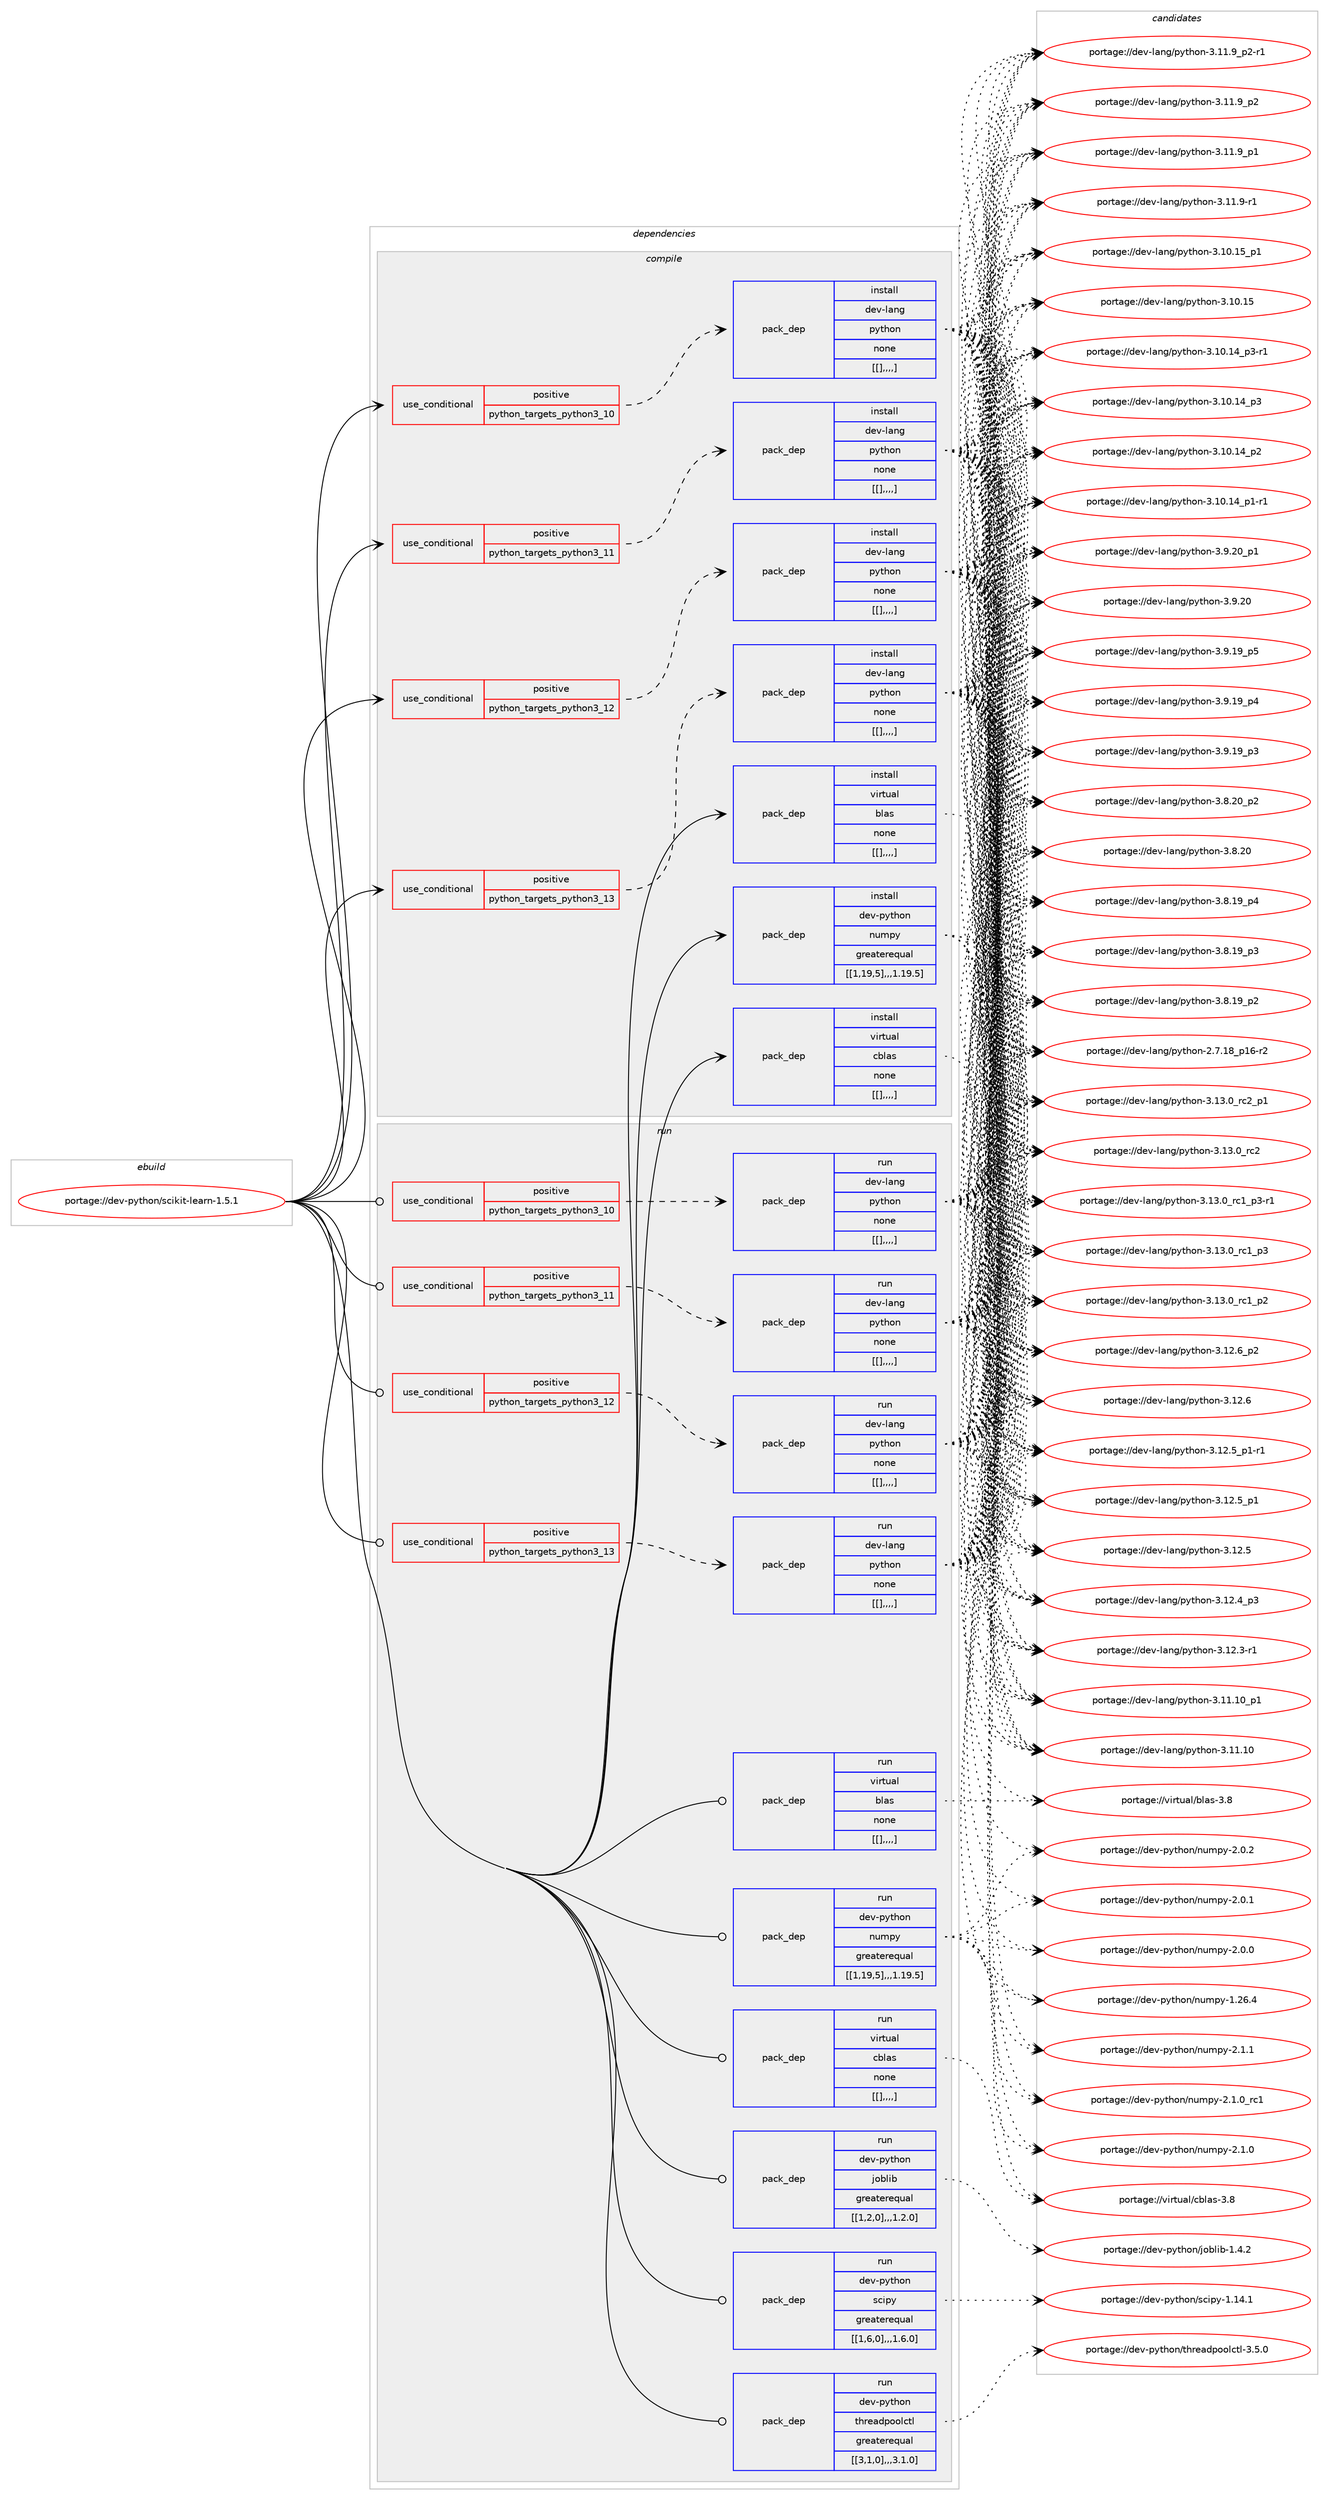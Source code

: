 digraph prolog {

# *************
# Graph options
# *************

newrank=true;
concentrate=true;
compound=true;
graph [rankdir=LR,fontname=Helvetica,fontsize=10,ranksep=1.5];#, ranksep=2.5, nodesep=0.2];
edge  [arrowhead=vee];
node  [fontname=Helvetica,fontsize=10];

# **********
# The ebuild
# **********

subgraph cluster_leftcol {
color=gray;
label=<<i>ebuild</i>>;
id [label="portage://dev-python/scikit-learn-1.5.1", color=red, width=4, href="../dev-python/scikit-learn-1.5.1.svg"];
}

# ****************
# The dependencies
# ****************

subgraph cluster_midcol {
color=gray;
label=<<i>dependencies</i>>;
subgraph cluster_compile {
fillcolor="#eeeeee";
style=filled;
label=<<i>compile</i>>;
subgraph cond40996 {
dependency165856 [label=<<TABLE BORDER="0" CELLBORDER="1" CELLSPACING="0" CELLPADDING="4"><TR><TD ROWSPAN="3" CELLPADDING="10">use_conditional</TD></TR><TR><TD>positive</TD></TR><TR><TD>python_targets_python3_10</TD></TR></TABLE>>, shape=none, color=red];
subgraph pack123602 {
dependency165857 [label=<<TABLE BORDER="0" CELLBORDER="1" CELLSPACING="0" CELLPADDING="4" WIDTH="220"><TR><TD ROWSPAN="6" CELLPADDING="30">pack_dep</TD></TR><TR><TD WIDTH="110">install</TD></TR><TR><TD>dev-lang</TD></TR><TR><TD>python</TD></TR><TR><TD>none</TD></TR><TR><TD>[[],,,,]</TD></TR></TABLE>>, shape=none, color=blue];
}
dependency165856:e -> dependency165857:w [weight=20,style="dashed",arrowhead="vee"];
}
id:e -> dependency165856:w [weight=20,style="solid",arrowhead="vee"];
subgraph cond40997 {
dependency165858 [label=<<TABLE BORDER="0" CELLBORDER="1" CELLSPACING="0" CELLPADDING="4"><TR><TD ROWSPAN="3" CELLPADDING="10">use_conditional</TD></TR><TR><TD>positive</TD></TR><TR><TD>python_targets_python3_11</TD></TR></TABLE>>, shape=none, color=red];
subgraph pack123603 {
dependency165859 [label=<<TABLE BORDER="0" CELLBORDER="1" CELLSPACING="0" CELLPADDING="4" WIDTH="220"><TR><TD ROWSPAN="6" CELLPADDING="30">pack_dep</TD></TR><TR><TD WIDTH="110">install</TD></TR><TR><TD>dev-lang</TD></TR><TR><TD>python</TD></TR><TR><TD>none</TD></TR><TR><TD>[[],,,,]</TD></TR></TABLE>>, shape=none, color=blue];
}
dependency165858:e -> dependency165859:w [weight=20,style="dashed",arrowhead="vee"];
}
id:e -> dependency165858:w [weight=20,style="solid",arrowhead="vee"];
subgraph cond40998 {
dependency165860 [label=<<TABLE BORDER="0" CELLBORDER="1" CELLSPACING="0" CELLPADDING="4"><TR><TD ROWSPAN="3" CELLPADDING="10">use_conditional</TD></TR><TR><TD>positive</TD></TR><TR><TD>python_targets_python3_12</TD></TR></TABLE>>, shape=none, color=red];
subgraph pack123604 {
dependency165861 [label=<<TABLE BORDER="0" CELLBORDER="1" CELLSPACING="0" CELLPADDING="4" WIDTH="220"><TR><TD ROWSPAN="6" CELLPADDING="30">pack_dep</TD></TR><TR><TD WIDTH="110">install</TD></TR><TR><TD>dev-lang</TD></TR><TR><TD>python</TD></TR><TR><TD>none</TD></TR><TR><TD>[[],,,,]</TD></TR></TABLE>>, shape=none, color=blue];
}
dependency165860:e -> dependency165861:w [weight=20,style="dashed",arrowhead="vee"];
}
id:e -> dependency165860:w [weight=20,style="solid",arrowhead="vee"];
subgraph cond40999 {
dependency165862 [label=<<TABLE BORDER="0" CELLBORDER="1" CELLSPACING="0" CELLPADDING="4"><TR><TD ROWSPAN="3" CELLPADDING="10">use_conditional</TD></TR><TR><TD>positive</TD></TR><TR><TD>python_targets_python3_13</TD></TR></TABLE>>, shape=none, color=red];
subgraph pack123605 {
dependency165863 [label=<<TABLE BORDER="0" CELLBORDER="1" CELLSPACING="0" CELLPADDING="4" WIDTH="220"><TR><TD ROWSPAN="6" CELLPADDING="30">pack_dep</TD></TR><TR><TD WIDTH="110">install</TD></TR><TR><TD>dev-lang</TD></TR><TR><TD>python</TD></TR><TR><TD>none</TD></TR><TR><TD>[[],,,,]</TD></TR></TABLE>>, shape=none, color=blue];
}
dependency165862:e -> dependency165863:w [weight=20,style="dashed",arrowhead="vee"];
}
id:e -> dependency165862:w [weight=20,style="solid",arrowhead="vee"];
subgraph pack123606 {
dependency165864 [label=<<TABLE BORDER="0" CELLBORDER="1" CELLSPACING="0" CELLPADDING="4" WIDTH="220"><TR><TD ROWSPAN="6" CELLPADDING="30">pack_dep</TD></TR><TR><TD WIDTH="110">install</TD></TR><TR><TD>dev-python</TD></TR><TR><TD>numpy</TD></TR><TR><TD>greaterequal</TD></TR><TR><TD>[[1,19,5],,,1.19.5]</TD></TR></TABLE>>, shape=none, color=blue];
}
id:e -> dependency165864:w [weight=20,style="solid",arrowhead="vee"];
subgraph pack123607 {
dependency165865 [label=<<TABLE BORDER="0" CELLBORDER="1" CELLSPACING="0" CELLPADDING="4" WIDTH="220"><TR><TD ROWSPAN="6" CELLPADDING="30">pack_dep</TD></TR><TR><TD WIDTH="110">install</TD></TR><TR><TD>virtual</TD></TR><TR><TD>blas</TD></TR><TR><TD>none</TD></TR><TR><TD>[[],,,,]</TD></TR></TABLE>>, shape=none, color=blue];
}
id:e -> dependency165865:w [weight=20,style="solid",arrowhead="vee"];
subgraph pack123608 {
dependency165866 [label=<<TABLE BORDER="0" CELLBORDER="1" CELLSPACING="0" CELLPADDING="4" WIDTH="220"><TR><TD ROWSPAN="6" CELLPADDING="30">pack_dep</TD></TR><TR><TD WIDTH="110">install</TD></TR><TR><TD>virtual</TD></TR><TR><TD>cblas</TD></TR><TR><TD>none</TD></TR><TR><TD>[[],,,,]</TD></TR></TABLE>>, shape=none, color=blue];
}
id:e -> dependency165866:w [weight=20,style="solid",arrowhead="vee"];
}
subgraph cluster_compileandrun {
fillcolor="#eeeeee";
style=filled;
label=<<i>compile and run</i>>;
}
subgraph cluster_run {
fillcolor="#eeeeee";
style=filled;
label=<<i>run</i>>;
subgraph cond41000 {
dependency165867 [label=<<TABLE BORDER="0" CELLBORDER="1" CELLSPACING="0" CELLPADDING="4"><TR><TD ROWSPAN="3" CELLPADDING="10">use_conditional</TD></TR><TR><TD>positive</TD></TR><TR><TD>python_targets_python3_10</TD></TR></TABLE>>, shape=none, color=red];
subgraph pack123609 {
dependency165868 [label=<<TABLE BORDER="0" CELLBORDER="1" CELLSPACING="0" CELLPADDING="4" WIDTH="220"><TR><TD ROWSPAN="6" CELLPADDING="30">pack_dep</TD></TR><TR><TD WIDTH="110">run</TD></TR><TR><TD>dev-lang</TD></TR><TR><TD>python</TD></TR><TR><TD>none</TD></TR><TR><TD>[[],,,,]</TD></TR></TABLE>>, shape=none, color=blue];
}
dependency165867:e -> dependency165868:w [weight=20,style="dashed",arrowhead="vee"];
}
id:e -> dependency165867:w [weight=20,style="solid",arrowhead="odot"];
subgraph cond41001 {
dependency165869 [label=<<TABLE BORDER="0" CELLBORDER="1" CELLSPACING="0" CELLPADDING="4"><TR><TD ROWSPAN="3" CELLPADDING="10">use_conditional</TD></TR><TR><TD>positive</TD></TR><TR><TD>python_targets_python3_11</TD></TR></TABLE>>, shape=none, color=red];
subgraph pack123610 {
dependency165870 [label=<<TABLE BORDER="0" CELLBORDER="1" CELLSPACING="0" CELLPADDING="4" WIDTH="220"><TR><TD ROWSPAN="6" CELLPADDING="30">pack_dep</TD></TR><TR><TD WIDTH="110">run</TD></TR><TR><TD>dev-lang</TD></TR><TR><TD>python</TD></TR><TR><TD>none</TD></TR><TR><TD>[[],,,,]</TD></TR></TABLE>>, shape=none, color=blue];
}
dependency165869:e -> dependency165870:w [weight=20,style="dashed",arrowhead="vee"];
}
id:e -> dependency165869:w [weight=20,style="solid",arrowhead="odot"];
subgraph cond41002 {
dependency165871 [label=<<TABLE BORDER="0" CELLBORDER="1" CELLSPACING="0" CELLPADDING="4"><TR><TD ROWSPAN="3" CELLPADDING="10">use_conditional</TD></TR><TR><TD>positive</TD></TR><TR><TD>python_targets_python3_12</TD></TR></TABLE>>, shape=none, color=red];
subgraph pack123611 {
dependency165872 [label=<<TABLE BORDER="0" CELLBORDER="1" CELLSPACING="0" CELLPADDING="4" WIDTH="220"><TR><TD ROWSPAN="6" CELLPADDING="30">pack_dep</TD></TR><TR><TD WIDTH="110">run</TD></TR><TR><TD>dev-lang</TD></TR><TR><TD>python</TD></TR><TR><TD>none</TD></TR><TR><TD>[[],,,,]</TD></TR></TABLE>>, shape=none, color=blue];
}
dependency165871:e -> dependency165872:w [weight=20,style="dashed",arrowhead="vee"];
}
id:e -> dependency165871:w [weight=20,style="solid",arrowhead="odot"];
subgraph cond41003 {
dependency165873 [label=<<TABLE BORDER="0" CELLBORDER="1" CELLSPACING="0" CELLPADDING="4"><TR><TD ROWSPAN="3" CELLPADDING="10">use_conditional</TD></TR><TR><TD>positive</TD></TR><TR><TD>python_targets_python3_13</TD></TR></TABLE>>, shape=none, color=red];
subgraph pack123612 {
dependency165874 [label=<<TABLE BORDER="0" CELLBORDER="1" CELLSPACING="0" CELLPADDING="4" WIDTH="220"><TR><TD ROWSPAN="6" CELLPADDING="30">pack_dep</TD></TR><TR><TD WIDTH="110">run</TD></TR><TR><TD>dev-lang</TD></TR><TR><TD>python</TD></TR><TR><TD>none</TD></TR><TR><TD>[[],,,,]</TD></TR></TABLE>>, shape=none, color=blue];
}
dependency165873:e -> dependency165874:w [weight=20,style="dashed",arrowhead="vee"];
}
id:e -> dependency165873:w [weight=20,style="solid",arrowhead="odot"];
subgraph pack123613 {
dependency165875 [label=<<TABLE BORDER="0" CELLBORDER="1" CELLSPACING="0" CELLPADDING="4" WIDTH="220"><TR><TD ROWSPAN="6" CELLPADDING="30">pack_dep</TD></TR><TR><TD WIDTH="110">run</TD></TR><TR><TD>dev-python</TD></TR><TR><TD>joblib</TD></TR><TR><TD>greaterequal</TD></TR><TR><TD>[[1,2,0],,,1.2.0]</TD></TR></TABLE>>, shape=none, color=blue];
}
id:e -> dependency165875:w [weight=20,style="solid",arrowhead="odot"];
subgraph pack123614 {
dependency165876 [label=<<TABLE BORDER="0" CELLBORDER="1" CELLSPACING="0" CELLPADDING="4" WIDTH="220"><TR><TD ROWSPAN="6" CELLPADDING="30">pack_dep</TD></TR><TR><TD WIDTH="110">run</TD></TR><TR><TD>dev-python</TD></TR><TR><TD>numpy</TD></TR><TR><TD>greaterequal</TD></TR><TR><TD>[[1,19,5],,,1.19.5]</TD></TR></TABLE>>, shape=none, color=blue];
}
id:e -> dependency165876:w [weight=20,style="solid",arrowhead="odot"];
subgraph pack123615 {
dependency165877 [label=<<TABLE BORDER="0" CELLBORDER="1" CELLSPACING="0" CELLPADDING="4" WIDTH="220"><TR><TD ROWSPAN="6" CELLPADDING="30">pack_dep</TD></TR><TR><TD WIDTH="110">run</TD></TR><TR><TD>dev-python</TD></TR><TR><TD>scipy</TD></TR><TR><TD>greaterequal</TD></TR><TR><TD>[[1,6,0],,,1.6.0]</TD></TR></TABLE>>, shape=none, color=blue];
}
id:e -> dependency165877:w [weight=20,style="solid",arrowhead="odot"];
subgraph pack123616 {
dependency165878 [label=<<TABLE BORDER="0" CELLBORDER="1" CELLSPACING="0" CELLPADDING="4" WIDTH="220"><TR><TD ROWSPAN="6" CELLPADDING="30">pack_dep</TD></TR><TR><TD WIDTH="110">run</TD></TR><TR><TD>dev-python</TD></TR><TR><TD>threadpoolctl</TD></TR><TR><TD>greaterequal</TD></TR><TR><TD>[[3,1,0],,,3.1.0]</TD></TR></TABLE>>, shape=none, color=blue];
}
id:e -> dependency165878:w [weight=20,style="solid",arrowhead="odot"];
subgraph pack123617 {
dependency165879 [label=<<TABLE BORDER="0" CELLBORDER="1" CELLSPACING="0" CELLPADDING="4" WIDTH="220"><TR><TD ROWSPAN="6" CELLPADDING="30">pack_dep</TD></TR><TR><TD WIDTH="110">run</TD></TR><TR><TD>virtual</TD></TR><TR><TD>blas</TD></TR><TR><TD>none</TD></TR><TR><TD>[[],,,,]</TD></TR></TABLE>>, shape=none, color=blue];
}
id:e -> dependency165879:w [weight=20,style="solid",arrowhead="odot"];
subgraph pack123618 {
dependency165880 [label=<<TABLE BORDER="0" CELLBORDER="1" CELLSPACING="0" CELLPADDING="4" WIDTH="220"><TR><TD ROWSPAN="6" CELLPADDING="30">pack_dep</TD></TR><TR><TD WIDTH="110">run</TD></TR><TR><TD>virtual</TD></TR><TR><TD>cblas</TD></TR><TR><TD>none</TD></TR><TR><TD>[[],,,,]</TD></TR></TABLE>>, shape=none, color=blue];
}
id:e -> dependency165880:w [weight=20,style="solid",arrowhead="odot"];
}
}

# **************
# The candidates
# **************

subgraph cluster_choices {
rank=same;
color=gray;
label=<<i>candidates</i>>;

subgraph choice123602 {
color=black;
nodesep=1;
choice100101118451089711010347112121116104111110455146495146489511499509511249 [label="portage://dev-lang/python-3.13.0_rc2_p1", color=red, width=4,href="../dev-lang/python-3.13.0_rc2_p1.svg"];
choice10010111845108971101034711212111610411111045514649514648951149950 [label="portage://dev-lang/python-3.13.0_rc2", color=red, width=4,href="../dev-lang/python-3.13.0_rc2.svg"];
choice1001011184510897110103471121211161041111104551464951464895114994995112514511449 [label="portage://dev-lang/python-3.13.0_rc1_p3-r1", color=red, width=4,href="../dev-lang/python-3.13.0_rc1_p3-r1.svg"];
choice100101118451089711010347112121116104111110455146495146489511499499511251 [label="portage://dev-lang/python-3.13.0_rc1_p3", color=red, width=4,href="../dev-lang/python-3.13.0_rc1_p3.svg"];
choice100101118451089711010347112121116104111110455146495146489511499499511250 [label="portage://dev-lang/python-3.13.0_rc1_p2", color=red, width=4,href="../dev-lang/python-3.13.0_rc1_p2.svg"];
choice100101118451089711010347112121116104111110455146495046549511250 [label="portage://dev-lang/python-3.12.6_p2", color=red, width=4,href="../dev-lang/python-3.12.6_p2.svg"];
choice10010111845108971101034711212111610411111045514649504654 [label="portage://dev-lang/python-3.12.6", color=red, width=4,href="../dev-lang/python-3.12.6.svg"];
choice1001011184510897110103471121211161041111104551464950465395112494511449 [label="portage://dev-lang/python-3.12.5_p1-r1", color=red, width=4,href="../dev-lang/python-3.12.5_p1-r1.svg"];
choice100101118451089711010347112121116104111110455146495046539511249 [label="portage://dev-lang/python-3.12.5_p1", color=red, width=4,href="../dev-lang/python-3.12.5_p1.svg"];
choice10010111845108971101034711212111610411111045514649504653 [label="portage://dev-lang/python-3.12.5", color=red, width=4,href="../dev-lang/python-3.12.5.svg"];
choice100101118451089711010347112121116104111110455146495046529511251 [label="portage://dev-lang/python-3.12.4_p3", color=red, width=4,href="../dev-lang/python-3.12.4_p3.svg"];
choice100101118451089711010347112121116104111110455146495046514511449 [label="portage://dev-lang/python-3.12.3-r1", color=red, width=4,href="../dev-lang/python-3.12.3-r1.svg"];
choice10010111845108971101034711212111610411111045514649494649489511249 [label="portage://dev-lang/python-3.11.10_p1", color=red, width=4,href="../dev-lang/python-3.11.10_p1.svg"];
choice1001011184510897110103471121211161041111104551464949464948 [label="portage://dev-lang/python-3.11.10", color=red, width=4,href="../dev-lang/python-3.11.10.svg"];
choice1001011184510897110103471121211161041111104551464949465795112504511449 [label="portage://dev-lang/python-3.11.9_p2-r1", color=red, width=4,href="../dev-lang/python-3.11.9_p2-r1.svg"];
choice100101118451089711010347112121116104111110455146494946579511250 [label="portage://dev-lang/python-3.11.9_p2", color=red, width=4,href="../dev-lang/python-3.11.9_p2.svg"];
choice100101118451089711010347112121116104111110455146494946579511249 [label="portage://dev-lang/python-3.11.9_p1", color=red, width=4,href="../dev-lang/python-3.11.9_p1.svg"];
choice100101118451089711010347112121116104111110455146494946574511449 [label="portage://dev-lang/python-3.11.9-r1", color=red, width=4,href="../dev-lang/python-3.11.9-r1.svg"];
choice10010111845108971101034711212111610411111045514649484649539511249 [label="portage://dev-lang/python-3.10.15_p1", color=red, width=4,href="../dev-lang/python-3.10.15_p1.svg"];
choice1001011184510897110103471121211161041111104551464948464953 [label="portage://dev-lang/python-3.10.15", color=red, width=4,href="../dev-lang/python-3.10.15.svg"];
choice100101118451089711010347112121116104111110455146494846495295112514511449 [label="portage://dev-lang/python-3.10.14_p3-r1", color=red, width=4,href="../dev-lang/python-3.10.14_p3-r1.svg"];
choice10010111845108971101034711212111610411111045514649484649529511251 [label="portage://dev-lang/python-3.10.14_p3", color=red, width=4,href="../dev-lang/python-3.10.14_p3.svg"];
choice10010111845108971101034711212111610411111045514649484649529511250 [label="portage://dev-lang/python-3.10.14_p2", color=red, width=4,href="../dev-lang/python-3.10.14_p2.svg"];
choice100101118451089711010347112121116104111110455146494846495295112494511449 [label="portage://dev-lang/python-3.10.14_p1-r1", color=red, width=4,href="../dev-lang/python-3.10.14_p1-r1.svg"];
choice100101118451089711010347112121116104111110455146574650489511249 [label="portage://dev-lang/python-3.9.20_p1", color=red, width=4,href="../dev-lang/python-3.9.20_p1.svg"];
choice10010111845108971101034711212111610411111045514657465048 [label="portage://dev-lang/python-3.9.20", color=red, width=4,href="../dev-lang/python-3.9.20.svg"];
choice100101118451089711010347112121116104111110455146574649579511253 [label="portage://dev-lang/python-3.9.19_p5", color=red, width=4,href="../dev-lang/python-3.9.19_p5.svg"];
choice100101118451089711010347112121116104111110455146574649579511252 [label="portage://dev-lang/python-3.9.19_p4", color=red, width=4,href="../dev-lang/python-3.9.19_p4.svg"];
choice100101118451089711010347112121116104111110455146574649579511251 [label="portage://dev-lang/python-3.9.19_p3", color=red, width=4,href="../dev-lang/python-3.9.19_p3.svg"];
choice100101118451089711010347112121116104111110455146564650489511250 [label="portage://dev-lang/python-3.8.20_p2", color=red, width=4,href="../dev-lang/python-3.8.20_p2.svg"];
choice10010111845108971101034711212111610411111045514656465048 [label="portage://dev-lang/python-3.8.20", color=red, width=4,href="../dev-lang/python-3.8.20.svg"];
choice100101118451089711010347112121116104111110455146564649579511252 [label="portage://dev-lang/python-3.8.19_p4", color=red, width=4,href="../dev-lang/python-3.8.19_p4.svg"];
choice100101118451089711010347112121116104111110455146564649579511251 [label="portage://dev-lang/python-3.8.19_p3", color=red, width=4,href="../dev-lang/python-3.8.19_p3.svg"];
choice100101118451089711010347112121116104111110455146564649579511250 [label="portage://dev-lang/python-3.8.19_p2", color=red, width=4,href="../dev-lang/python-3.8.19_p2.svg"];
choice100101118451089711010347112121116104111110455046554649569511249544511450 [label="portage://dev-lang/python-2.7.18_p16-r2", color=red, width=4,href="../dev-lang/python-2.7.18_p16-r2.svg"];
dependency165857:e -> choice100101118451089711010347112121116104111110455146495146489511499509511249:w [style=dotted,weight="100"];
dependency165857:e -> choice10010111845108971101034711212111610411111045514649514648951149950:w [style=dotted,weight="100"];
dependency165857:e -> choice1001011184510897110103471121211161041111104551464951464895114994995112514511449:w [style=dotted,weight="100"];
dependency165857:e -> choice100101118451089711010347112121116104111110455146495146489511499499511251:w [style=dotted,weight="100"];
dependency165857:e -> choice100101118451089711010347112121116104111110455146495146489511499499511250:w [style=dotted,weight="100"];
dependency165857:e -> choice100101118451089711010347112121116104111110455146495046549511250:w [style=dotted,weight="100"];
dependency165857:e -> choice10010111845108971101034711212111610411111045514649504654:w [style=dotted,weight="100"];
dependency165857:e -> choice1001011184510897110103471121211161041111104551464950465395112494511449:w [style=dotted,weight="100"];
dependency165857:e -> choice100101118451089711010347112121116104111110455146495046539511249:w [style=dotted,weight="100"];
dependency165857:e -> choice10010111845108971101034711212111610411111045514649504653:w [style=dotted,weight="100"];
dependency165857:e -> choice100101118451089711010347112121116104111110455146495046529511251:w [style=dotted,weight="100"];
dependency165857:e -> choice100101118451089711010347112121116104111110455146495046514511449:w [style=dotted,weight="100"];
dependency165857:e -> choice10010111845108971101034711212111610411111045514649494649489511249:w [style=dotted,weight="100"];
dependency165857:e -> choice1001011184510897110103471121211161041111104551464949464948:w [style=dotted,weight="100"];
dependency165857:e -> choice1001011184510897110103471121211161041111104551464949465795112504511449:w [style=dotted,weight="100"];
dependency165857:e -> choice100101118451089711010347112121116104111110455146494946579511250:w [style=dotted,weight="100"];
dependency165857:e -> choice100101118451089711010347112121116104111110455146494946579511249:w [style=dotted,weight="100"];
dependency165857:e -> choice100101118451089711010347112121116104111110455146494946574511449:w [style=dotted,weight="100"];
dependency165857:e -> choice10010111845108971101034711212111610411111045514649484649539511249:w [style=dotted,weight="100"];
dependency165857:e -> choice1001011184510897110103471121211161041111104551464948464953:w [style=dotted,weight="100"];
dependency165857:e -> choice100101118451089711010347112121116104111110455146494846495295112514511449:w [style=dotted,weight="100"];
dependency165857:e -> choice10010111845108971101034711212111610411111045514649484649529511251:w [style=dotted,weight="100"];
dependency165857:e -> choice10010111845108971101034711212111610411111045514649484649529511250:w [style=dotted,weight="100"];
dependency165857:e -> choice100101118451089711010347112121116104111110455146494846495295112494511449:w [style=dotted,weight="100"];
dependency165857:e -> choice100101118451089711010347112121116104111110455146574650489511249:w [style=dotted,weight="100"];
dependency165857:e -> choice10010111845108971101034711212111610411111045514657465048:w [style=dotted,weight="100"];
dependency165857:e -> choice100101118451089711010347112121116104111110455146574649579511253:w [style=dotted,weight="100"];
dependency165857:e -> choice100101118451089711010347112121116104111110455146574649579511252:w [style=dotted,weight="100"];
dependency165857:e -> choice100101118451089711010347112121116104111110455146574649579511251:w [style=dotted,weight="100"];
dependency165857:e -> choice100101118451089711010347112121116104111110455146564650489511250:w [style=dotted,weight="100"];
dependency165857:e -> choice10010111845108971101034711212111610411111045514656465048:w [style=dotted,weight="100"];
dependency165857:e -> choice100101118451089711010347112121116104111110455146564649579511252:w [style=dotted,weight="100"];
dependency165857:e -> choice100101118451089711010347112121116104111110455146564649579511251:w [style=dotted,weight="100"];
dependency165857:e -> choice100101118451089711010347112121116104111110455146564649579511250:w [style=dotted,weight="100"];
dependency165857:e -> choice100101118451089711010347112121116104111110455046554649569511249544511450:w [style=dotted,weight="100"];
}
subgraph choice123603 {
color=black;
nodesep=1;
choice100101118451089711010347112121116104111110455146495146489511499509511249 [label="portage://dev-lang/python-3.13.0_rc2_p1", color=red, width=4,href="../dev-lang/python-3.13.0_rc2_p1.svg"];
choice10010111845108971101034711212111610411111045514649514648951149950 [label="portage://dev-lang/python-3.13.0_rc2", color=red, width=4,href="../dev-lang/python-3.13.0_rc2.svg"];
choice1001011184510897110103471121211161041111104551464951464895114994995112514511449 [label="portage://dev-lang/python-3.13.0_rc1_p3-r1", color=red, width=4,href="../dev-lang/python-3.13.0_rc1_p3-r1.svg"];
choice100101118451089711010347112121116104111110455146495146489511499499511251 [label="portage://dev-lang/python-3.13.0_rc1_p3", color=red, width=4,href="../dev-lang/python-3.13.0_rc1_p3.svg"];
choice100101118451089711010347112121116104111110455146495146489511499499511250 [label="portage://dev-lang/python-3.13.0_rc1_p2", color=red, width=4,href="../dev-lang/python-3.13.0_rc1_p2.svg"];
choice100101118451089711010347112121116104111110455146495046549511250 [label="portage://dev-lang/python-3.12.6_p2", color=red, width=4,href="../dev-lang/python-3.12.6_p2.svg"];
choice10010111845108971101034711212111610411111045514649504654 [label="portage://dev-lang/python-3.12.6", color=red, width=4,href="../dev-lang/python-3.12.6.svg"];
choice1001011184510897110103471121211161041111104551464950465395112494511449 [label="portage://dev-lang/python-3.12.5_p1-r1", color=red, width=4,href="../dev-lang/python-3.12.5_p1-r1.svg"];
choice100101118451089711010347112121116104111110455146495046539511249 [label="portage://dev-lang/python-3.12.5_p1", color=red, width=4,href="../dev-lang/python-3.12.5_p1.svg"];
choice10010111845108971101034711212111610411111045514649504653 [label="portage://dev-lang/python-3.12.5", color=red, width=4,href="../dev-lang/python-3.12.5.svg"];
choice100101118451089711010347112121116104111110455146495046529511251 [label="portage://dev-lang/python-3.12.4_p3", color=red, width=4,href="../dev-lang/python-3.12.4_p3.svg"];
choice100101118451089711010347112121116104111110455146495046514511449 [label="portage://dev-lang/python-3.12.3-r1", color=red, width=4,href="../dev-lang/python-3.12.3-r1.svg"];
choice10010111845108971101034711212111610411111045514649494649489511249 [label="portage://dev-lang/python-3.11.10_p1", color=red, width=4,href="../dev-lang/python-3.11.10_p1.svg"];
choice1001011184510897110103471121211161041111104551464949464948 [label="portage://dev-lang/python-3.11.10", color=red, width=4,href="../dev-lang/python-3.11.10.svg"];
choice1001011184510897110103471121211161041111104551464949465795112504511449 [label="portage://dev-lang/python-3.11.9_p2-r1", color=red, width=4,href="../dev-lang/python-3.11.9_p2-r1.svg"];
choice100101118451089711010347112121116104111110455146494946579511250 [label="portage://dev-lang/python-3.11.9_p2", color=red, width=4,href="../dev-lang/python-3.11.9_p2.svg"];
choice100101118451089711010347112121116104111110455146494946579511249 [label="portage://dev-lang/python-3.11.9_p1", color=red, width=4,href="../dev-lang/python-3.11.9_p1.svg"];
choice100101118451089711010347112121116104111110455146494946574511449 [label="portage://dev-lang/python-3.11.9-r1", color=red, width=4,href="../dev-lang/python-3.11.9-r1.svg"];
choice10010111845108971101034711212111610411111045514649484649539511249 [label="portage://dev-lang/python-3.10.15_p1", color=red, width=4,href="../dev-lang/python-3.10.15_p1.svg"];
choice1001011184510897110103471121211161041111104551464948464953 [label="portage://dev-lang/python-3.10.15", color=red, width=4,href="../dev-lang/python-3.10.15.svg"];
choice100101118451089711010347112121116104111110455146494846495295112514511449 [label="portage://dev-lang/python-3.10.14_p3-r1", color=red, width=4,href="../dev-lang/python-3.10.14_p3-r1.svg"];
choice10010111845108971101034711212111610411111045514649484649529511251 [label="portage://dev-lang/python-3.10.14_p3", color=red, width=4,href="../dev-lang/python-3.10.14_p3.svg"];
choice10010111845108971101034711212111610411111045514649484649529511250 [label="portage://dev-lang/python-3.10.14_p2", color=red, width=4,href="../dev-lang/python-3.10.14_p2.svg"];
choice100101118451089711010347112121116104111110455146494846495295112494511449 [label="portage://dev-lang/python-3.10.14_p1-r1", color=red, width=4,href="../dev-lang/python-3.10.14_p1-r1.svg"];
choice100101118451089711010347112121116104111110455146574650489511249 [label="portage://dev-lang/python-3.9.20_p1", color=red, width=4,href="../dev-lang/python-3.9.20_p1.svg"];
choice10010111845108971101034711212111610411111045514657465048 [label="portage://dev-lang/python-3.9.20", color=red, width=4,href="../dev-lang/python-3.9.20.svg"];
choice100101118451089711010347112121116104111110455146574649579511253 [label="portage://dev-lang/python-3.9.19_p5", color=red, width=4,href="../dev-lang/python-3.9.19_p5.svg"];
choice100101118451089711010347112121116104111110455146574649579511252 [label="portage://dev-lang/python-3.9.19_p4", color=red, width=4,href="../dev-lang/python-3.9.19_p4.svg"];
choice100101118451089711010347112121116104111110455146574649579511251 [label="portage://dev-lang/python-3.9.19_p3", color=red, width=4,href="../dev-lang/python-3.9.19_p3.svg"];
choice100101118451089711010347112121116104111110455146564650489511250 [label="portage://dev-lang/python-3.8.20_p2", color=red, width=4,href="../dev-lang/python-3.8.20_p2.svg"];
choice10010111845108971101034711212111610411111045514656465048 [label="portage://dev-lang/python-3.8.20", color=red, width=4,href="../dev-lang/python-3.8.20.svg"];
choice100101118451089711010347112121116104111110455146564649579511252 [label="portage://dev-lang/python-3.8.19_p4", color=red, width=4,href="../dev-lang/python-3.8.19_p4.svg"];
choice100101118451089711010347112121116104111110455146564649579511251 [label="portage://dev-lang/python-3.8.19_p3", color=red, width=4,href="../dev-lang/python-3.8.19_p3.svg"];
choice100101118451089711010347112121116104111110455146564649579511250 [label="portage://dev-lang/python-3.8.19_p2", color=red, width=4,href="../dev-lang/python-3.8.19_p2.svg"];
choice100101118451089711010347112121116104111110455046554649569511249544511450 [label="portage://dev-lang/python-2.7.18_p16-r2", color=red, width=4,href="../dev-lang/python-2.7.18_p16-r2.svg"];
dependency165859:e -> choice100101118451089711010347112121116104111110455146495146489511499509511249:w [style=dotted,weight="100"];
dependency165859:e -> choice10010111845108971101034711212111610411111045514649514648951149950:w [style=dotted,weight="100"];
dependency165859:e -> choice1001011184510897110103471121211161041111104551464951464895114994995112514511449:w [style=dotted,weight="100"];
dependency165859:e -> choice100101118451089711010347112121116104111110455146495146489511499499511251:w [style=dotted,weight="100"];
dependency165859:e -> choice100101118451089711010347112121116104111110455146495146489511499499511250:w [style=dotted,weight="100"];
dependency165859:e -> choice100101118451089711010347112121116104111110455146495046549511250:w [style=dotted,weight="100"];
dependency165859:e -> choice10010111845108971101034711212111610411111045514649504654:w [style=dotted,weight="100"];
dependency165859:e -> choice1001011184510897110103471121211161041111104551464950465395112494511449:w [style=dotted,weight="100"];
dependency165859:e -> choice100101118451089711010347112121116104111110455146495046539511249:w [style=dotted,weight="100"];
dependency165859:e -> choice10010111845108971101034711212111610411111045514649504653:w [style=dotted,weight="100"];
dependency165859:e -> choice100101118451089711010347112121116104111110455146495046529511251:w [style=dotted,weight="100"];
dependency165859:e -> choice100101118451089711010347112121116104111110455146495046514511449:w [style=dotted,weight="100"];
dependency165859:e -> choice10010111845108971101034711212111610411111045514649494649489511249:w [style=dotted,weight="100"];
dependency165859:e -> choice1001011184510897110103471121211161041111104551464949464948:w [style=dotted,weight="100"];
dependency165859:e -> choice1001011184510897110103471121211161041111104551464949465795112504511449:w [style=dotted,weight="100"];
dependency165859:e -> choice100101118451089711010347112121116104111110455146494946579511250:w [style=dotted,weight="100"];
dependency165859:e -> choice100101118451089711010347112121116104111110455146494946579511249:w [style=dotted,weight="100"];
dependency165859:e -> choice100101118451089711010347112121116104111110455146494946574511449:w [style=dotted,weight="100"];
dependency165859:e -> choice10010111845108971101034711212111610411111045514649484649539511249:w [style=dotted,weight="100"];
dependency165859:e -> choice1001011184510897110103471121211161041111104551464948464953:w [style=dotted,weight="100"];
dependency165859:e -> choice100101118451089711010347112121116104111110455146494846495295112514511449:w [style=dotted,weight="100"];
dependency165859:e -> choice10010111845108971101034711212111610411111045514649484649529511251:w [style=dotted,weight="100"];
dependency165859:e -> choice10010111845108971101034711212111610411111045514649484649529511250:w [style=dotted,weight="100"];
dependency165859:e -> choice100101118451089711010347112121116104111110455146494846495295112494511449:w [style=dotted,weight="100"];
dependency165859:e -> choice100101118451089711010347112121116104111110455146574650489511249:w [style=dotted,weight="100"];
dependency165859:e -> choice10010111845108971101034711212111610411111045514657465048:w [style=dotted,weight="100"];
dependency165859:e -> choice100101118451089711010347112121116104111110455146574649579511253:w [style=dotted,weight="100"];
dependency165859:e -> choice100101118451089711010347112121116104111110455146574649579511252:w [style=dotted,weight="100"];
dependency165859:e -> choice100101118451089711010347112121116104111110455146574649579511251:w [style=dotted,weight="100"];
dependency165859:e -> choice100101118451089711010347112121116104111110455146564650489511250:w [style=dotted,weight="100"];
dependency165859:e -> choice10010111845108971101034711212111610411111045514656465048:w [style=dotted,weight="100"];
dependency165859:e -> choice100101118451089711010347112121116104111110455146564649579511252:w [style=dotted,weight="100"];
dependency165859:e -> choice100101118451089711010347112121116104111110455146564649579511251:w [style=dotted,weight="100"];
dependency165859:e -> choice100101118451089711010347112121116104111110455146564649579511250:w [style=dotted,weight="100"];
dependency165859:e -> choice100101118451089711010347112121116104111110455046554649569511249544511450:w [style=dotted,weight="100"];
}
subgraph choice123604 {
color=black;
nodesep=1;
choice100101118451089711010347112121116104111110455146495146489511499509511249 [label="portage://dev-lang/python-3.13.0_rc2_p1", color=red, width=4,href="../dev-lang/python-3.13.0_rc2_p1.svg"];
choice10010111845108971101034711212111610411111045514649514648951149950 [label="portage://dev-lang/python-3.13.0_rc2", color=red, width=4,href="../dev-lang/python-3.13.0_rc2.svg"];
choice1001011184510897110103471121211161041111104551464951464895114994995112514511449 [label="portage://dev-lang/python-3.13.0_rc1_p3-r1", color=red, width=4,href="../dev-lang/python-3.13.0_rc1_p3-r1.svg"];
choice100101118451089711010347112121116104111110455146495146489511499499511251 [label="portage://dev-lang/python-3.13.0_rc1_p3", color=red, width=4,href="../dev-lang/python-3.13.0_rc1_p3.svg"];
choice100101118451089711010347112121116104111110455146495146489511499499511250 [label="portage://dev-lang/python-3.13.0_rc1_p2", color=red, width=4,href="../dev-lang/python-3.13.0_rc1_p2.svg"];
choice100101118451089711010347112121116104111110455146495046549511250 [label="portage://dev-lang/python-3.12.6_p2", color=red, width=4,href="../dev-lang/python-3.12.6_p2.svg"];
choice10010111845108971101034711212111610411111045514649504654 [label="portage://dev-lang/python-3.12.6", color=red, width=4,href="../dev-lang/python-3.12.6.svg"];
choice1001011184510897110103471121211161041111104551464950465395112494511449 [label="portage://dev-lang/python-3.12.5_p1-r1", color=red, width=4,href="../dev-lang/python-3.12.5_p1-r1.svg"];
choice100101118451089711010347112121116104111110455146495046539511249 [label="portage://dev-lang/python-3.12.5_p1", color=red, width=4,href="../dev-lang/python-3.12.5_p1.svg"];
choice10010111845108971101034711212111610411111045514649504653 [label="portage://dev-lang/python-3.12.5", color=red, width=4,href="../dev-lang/python-3.12.5.svg"];
choice100101118451089711010347112121116104111110455146495046529511251 [label="portage://dev-lang/python-3.12.4_p3", color=red, width=4,href="../dev-lang/python-3.12.4_p3.svg"];
choice100101118451089711010347112121116104111110455146495046514511449 [label="portage://dev-lang/python-3.12.3-r1", color=red, width=4,href="../dev-lang/python-3.12.3-r1.svg"];
choice10010111845108971101034711212111610411111045514649494649489511249 [label="portage://dev-lang/python-3.11.10_p1", color=red, width=4,href="../dev-lang/python-3.11.10_p1.svg"];
choice1001011184510897110103471121211161041111104551464949464948 [label="portage://dev-lang/python-3.11.10", color=red, width=4,href="../dev-lang/python-3.11.10.svg"];
choice1001011184510897110103471121211161041111104551464949465795112504511449 [label="portage://dev-lang/python-3.11.9_p2-r1", color=red, width=4,href="../dev-lang/python-3.11.9_p2-r1.svg"];
choice100101118451089711010347112121116104111110455146494946579511250 [label="portage://dev-lang/python-3.11.9_p2", color=red, width=4,href="../dev-lang/python-3.11.9_p2.svg"];
choice100101118451089711010347112121116104111110455146494946579511249 [label="portage://dev-lang/python-3.11.9_p1", color=red, width=4,href="../dev-lang/python-3.11.9_p1.svg"];
choice100101118451089711010347112121116104111110455146494946574511449 [label="portage://dev-lang/python-3.11.9-r1", color=red, width=4,href="../dev-lang/python-3.11.9-r1.svg"];
choice10010111845108971101034711212111610411111045514649484649539511249 [label="portage://dev-lang/python-3.10.15_p1", color=red, width=4,href="../dev-lang/python-3.10.15_p1.svg"];
choice1001011184510897110103471121211161041111104551464948464953 [label="portage://dev-lang/python-3.10.15", color=red, width=4,href="../dev-lang/python-3.10.15.svg"];
choice100101118451089711010347112121116104111110455146494846495295112514511449 [label="portage://dev-lang/python-3.10.14_p3-r1", color=red, width=4,href="../dev-lang/python-3.10.14_p3-r1.svg"];
choice10010111845108971101034711212111610411111045514649484649529511251 [label="portage://dev-lang/python-3.10.14_p3", color=red, width=4,href="../dev-lang/python-3.10.14_p3.svg"];
choice10010111845108971101034711212111610411111045514649484649529511250 [label="portage://dev-lang/python-3.10.14_p2", color=red, width=4,href="../dev-lang/python-3.10.14_p2.svg"];
choice100101118451089711010347112121116104111110455146494846495295112494511449 [label="portage://dev-lang/python-3.10.14_p1-r1", color=red, width=4,href="../dev-lang/python-3.10.14_p1-r1.svg"];
choice100101118451089711010347112121116104111110455146574650489511249 [label="portage://dev-lang/python-3.9.20_p1", color=red, width=4,href="../dev-lang/python-3.9.20_p1.svg"];
choice10010111845108971101034711212111610411111045514657465048 [label="portage://dev-lang/python-3.9.20", color=red, width=4,href="../dev-lang/python-3.9.20.svg"];
choice100101118451089711010347112121116104111110455146574649579511253 [label="portage://dev-lang/python-3.9.19_p5", color=red, width=4,href="../dev-lang/python-3.9.19_p5.svg"];
choice100101118451089711010347112121116104111110455146574649579511252 [label="portage://dev-lang/python-3.9.19_p4", color=red, width=4,href="../dev-lang/python-3.9.19_p4.svg"];
choice100101118451089711010347112121116104111110455146574649579511251 [label="portage://dev-lang/python-3.9.19_p3", color=red, width=4,href="../dev-lang/python-3.9.19_p3.svg"];
choice100101118451089711010347112121116104111110455146564650489511250 [label="portage://dev-lang/python-3.8.20_p2", color=red, width=4,href="../dev-lang/python-3.8.20_p2.svg"];
choice10010111845108971101034711212111610411111045514656465048 [label="portage://dev-lang/python-3.8.20", color=red, width=4,href="../dev-lang/python-3.8.20.svg"];
choice100101118451089711010347112121116104111110455146564649579511252 [label="portage://dev-lang/python-3.8.19_p4", color=red, width=4,href="../dev-lang/python-3.8.19_p4.svg"];
choice100101118451089711010347112121116104111110455146564649579511251 [label="portage://dev-lang/python-3.8.19_p3", color=red, width=4,href="../dev-lang/python-3.8.19_p3.svg"];
choice100101118451089711010347112121116104111110455146564649579511250 [label="portage://dev-lang/python-3.8.19_p2", color=red, width=4,href="../dev-lang/python-3.8.19_p2.svg"];
choice100101118451089711010347112121116104111110455046554649569511249544511450 [label="portage://dev-lang/python-2.7.18_p16-r2", color=red, width=4,href="../dev-lang/python-2.7.18_p16-r2.svg"];
dependency165861:e -> choice100101118451089711010347112121116104111110455146495146489511499509511249:w [style=dotted,weight="100"];
dependency165861:e -> choice10010111845108971101034711212111610411111045514649514648951149950:w [style=dotted,weight="100"];
dependency165861:e -> choice1001011184510897110103471121211161041111104551464951464895114994995112514511449:w [style=dotted,weight="100"];
dependency165861:e -> choice100101118451089711010347112121116104111110455146495146489511499499511251:w [style=dotted,weight="100"];
dependency165861:e -> choice100101118451089711010347112121116104111110455146495146489511499499511250:w [style=dotted,weight="100"];
dependency165861:e -> choice100101118451089711010347112121116104111110455146495046549511250:w [style=dotted,weight="100"];
dependency165861:e -> choice10010111845108971101034711212111610411111045514649504654:w [style=dotted,weight="100"];
dependency165861:e -> choice1001011184510897110103471121211161041111104551464950465395112494511449:w [style=dotted,weight="100"];
dependency165861:e -> choice100101118451089711010347112121116104111110455146495046539511249:w [style=dotted,weight="100"];
dependency165861:e -> choice10010111845108971101034711212111610411111045514649504653:w [style=dotted,weight="100"];
dependency165861:e -> choice100101118451089711010347112121116104111110455146495046529511251:w [style=dotted,weight="100"];
dependency165861:e -> choice100101118451089711010347112121116104111110455146495046514511449:w [style=dotted,weight="100"];
dependency165861:e -> choice10010111845108971101034711212111610411111045514649494649489511249:w [style=dotted,weight="100"];
dependency165861:e -> choice1001011184510897110103471121211161041111104551464949464948:w [style=dotted,weight="100"];
dependency165861:e -> choice1001011184510897110103471121211161041111104551464949465795112504511449:w [style=dotted,weight="100"];
dependency165861:e -> choice100101118451089711010347112121116104111110455146494946579511250:w [style=dotted,weight="100"];
dependency165861:e -> choice100101118451089711010347112121116104111110455146494946579511249:w [style=dotted,weight="100"];
dependency165861:e -> choice100101118451089711010347112121116104111110455146494946574511449:w [style=dotted,weight="100"];
dependency165861:e -> choice10010111845108971101034711212111610411111045514649484649539511249:w [style=dotted,weight="100"];
dependency165861:e -> choice1001011184510897110103471121211161041111104551464948464953:w [style=dotted,weight="100"];
dependency165861:e -> choice100101118451089711010347112121116104111110455146494846495295112514511449:w [style=dotted,weight="100"];
dependency165861:e -> choice10010111845108971101034711212111610411111045514649484649529511251:w [style=dotted,weight="100"];
dependency165861:e -> choice10010111845108971101034711212111610411111045514649484649529511250:w [style=dotted,weight="100"];
dependency165861:e -> choice100101118451089711010347112121116104111110455146494846495295112494511449:w [style=dotted,weight="100"];
dependency165861:e -> choice100101118451089711010347112121116104111110455146574650489511249:w [style=dotted,weight="100"];
dependency165861:e -> choice10010111845108971101034711212111610411111045514657465048:w [style=dotted,weight="100"];
dependency165861:e -> choice100101118451089711010347112121116104111110455146574649579511253:w [style=dotted,weight="100"];
dependency165861:e -> choice100101118451089711010347112121116104111110455146574649579511252:w [style=dotted,weight="100"];
dependency165861:e -> choice100101118451089711010347112121116104111110455146574649579511251:w [style=dotted,weight="100"];
dependency165861:e -> choice100101118451089711010347112121116104111110455146564650489511250:w [style=dotted,weight="100"];
dependency165861:e -> choice10010111845108971101034711212111610411111045514656465048:w [style=dotted,weight="100"];
dependency165861:e -> choice100101118451089711010347112121116104111110455146564649579511252:w [style=dotted,weight="100"];
dependency165861:e -> choice100101118451089711010347112121116104111110455146564649579511251:w [style=dotted,weight="100"];
dependency165861:e -> choice100101118451089711010347112121116104111110455146564649579511250:w [style=dotted,weight="100"];
dependency165861:e -> choice100101118451089711010347112121116104111110455046554649569511249544511450:w [style=dotted,weight="100"];
}
subgraph choice123605 {
color=black;
nodesep=1;
choice100101118451089711010347112121116104111110455146495146489511499509511249 [label="portage://dev-lang/python-3.13.0_rc2_p1", color=red, width=4,href="../dev-lang/python-3.13.0_rc2_p1.svg"];
choice10010111845108971101034711212111610411111045514649514648951149950 [label="portage://dev-lang/python-3.13.0_rc2", color=red, width=4,href="../dev-lang/python-3.13.0_rc2.svg"];
choice1001011184510897110103471121211161041111104551464951464895114994995112514511449 [label="portage://dev-lang/python-3.13.0_rc1_p3-r1", color=red, width=4,href="../dev-lang/python-3.13.0_rc1_p3-r1.svg"];
choice100101118451089711010347112121116104111110455146495146489511499499511251 [label="portage://dev-lang/python-3.13.0_rc1_p3", color=red, width=4,href="../dev-lang/python-3.13.0_rc1_p3.svg"];
choice100101118451089711010347112121116104111110455146495146489511499499511250 [label="portage://dev-lang/python-3.13.0_rc1_p2", color=red, width=4,href="../dev-lang/python-3.13.0_rc1_p2.svg"];
choice100101118451089711010347112121116104111110455146495046549511250 [label="portage://dev-lang/python-3.12.6_p2", color=red, width=4,href="../dev-lang/python-3.12.6_p2.svg"];
choice10010111845108971101034711212111610411111045514649504654 [label="portage://dev-lang/python-3.12.6", color=red, width=4,href="../dev-lang/python-3.12.6.svg"];
choice1001011184510897110103471121211161041111104551464950465395112494511449 [label="portage://dev-lang/python-3.12.5_p1-r1", color=red, width=4,href="../dev-lang/python-3.12.5_p1-r1.svg"];
choice100101118451089711010347112121116104111110455146495046539511249 [label="portage://dev-lang/python-3.12.5_p1", color=red, width=4,href="../dev-lang/python-3.12.5_p1.svg"];
choice10010111845108971101034711212111610411111045514649504653 [label="portage://dev-lang/python-3.12.5", color=red, width=4,href="../dev-lang/python-3.12.5.svg"];
choice100101118451089711010347112121116104111110455146495046529511251 [label="portage://dev-lang/python-3.12.4_p3", color=red, width=4,href="../dev-lang/python-3.12.4_p3.svg"];
choice100101118451089711010347112121116104111110455146495046514511449 [label="portage://dev-lang/python-3.12.3-r1", color=red, width=4,href="../dev-lang/python-3.12.3-r1.svg"];
choice10010111845108971101034711212111610411111045514649494649489511249 [label="portage://dev-lang/python-3.11.10_p1", color=red, width=4,href="../dev-lang/python-3.11.10_p1.svg"];
choice1001011184510897110103471121211161041111104551464949464948 [label="portage://dev-lang/python-3.11.10", color=red, width=4,href="../dev-lang/python-3.11.10.svg"];
choice1001011184510897110103471121211161041111104551464949465795112504511449 [label="portage://dev-lang/python-3.11.9_p2-r1", color=red, width=4,href="../dev-lang/python-3.11.9_p2-r1.svg"];
choice100101118451089711010347112121116104111110455146494946579511250 [label="portage://dev-lang/python-3.11.9_p2", color=red, width=4,href="../dev-lang/python-3.11.9_p2.svg"];
choice100101118451089711010347112121116104111110455146494946579511249 [label="portage://dev-lang/python-3.11.9_p1", color=red, width=4,href="../dev-lang/python-3.11.9_p1.svg"];
choice100101118451089711010347112121116104111110455146494946574511449 [label="portage://dev-lang/python-3.11.9-r1", color=red, width=4,href="../dev-lang/python-3.11.9-r1.svg"];
choice10010111845108971101034711212111610411111045514649484649539511249 [label="portage://dev-lang/python-3.10.15_p1", color=red, width=4,href="../dev-lang/python-3.10.15_p1.svg"];
choice1001011184510897110103471121211161041111104551464948464953 [label="portage://dev-lang/python-3.10.15", color=red, width=4,href="../dev-lang/python-3.10.15.svg"];
choice100101118451089711010347112121116104111110455146494846495295112514511449 [label="portage://dev-lang/python-3.10.14_p3-r1", color=red, width=4,href="../dev-lang/python-3.10.14_p3-r1.svg"];
choice10010111845108971101034711212111610411111045514649484649529511251 [label="portage://dev-lang/python-3.10.14_p3", color=red, width=4,href="../dev-lang/python-3.10.14_p3.svg"];
choice10010111845108971101034711212111610411111045514649484649529511250 [label="portage://dev-lang/python-3.10.14_p2", color=red, width=4,href="../dev-lang/python-3.10.14_p2.svg"];
choice100101118451089711010347112121116104111110455146494846495295112494511449 [label="portage://dev-lang/python-3.10.14_p1-r1", color=red, width=4,href="../dev-lang/python-3.10.14_p1-r1.svg"];
choice100101118451089711010347112121116104111110455146574650489511249 [label="portage://dev-lang/python-3.9.20_p1", color=red, width=4,href="../dev-lang/python-3.9.20_p1.svg"];
choice10010111845108971101034711212111610411111045514657465048 [label="portage://dev-lang/python-3.9.20", color=red, width=4,href="../dev-lang/python-3.9.20.svg"];
choice100101118451089711010347112121116104111110455146574649579511253 [label="portage://dev-lang/python-3.9.19_p5", color=red, width=4,href="../dev-lang/python-3.9.19_p5.svg"];
choice100101118451089711010347112121116104111110455146574649579511252 [label="portage://dev-lang/python-3.9.19_p4", color=red, width=4,href="../dev-lang/python-3.9.19_p4.svg"];
choice100101118451089711010347112121116104111110455146574649579511251 [label="portage://dev-lang/python-3.9.19_p3", color=red, width=4,href="../dev-lang/python-3.9.19_p3.svg"];
choice100101118451089711010347112121116104111110455146564650489511250 [label="portage://dev-lang/python-3.8.20_p2", color=red, width=4,href="../dev-lang/python-3.8.20_p2.svg"];
choice10010111845108971101034711212111610411111045514656465048 [label="portage://dev-lang/python-3.8.20", color=red, width=4,href="../dev-lang/python-3.8.20.svg"];
choice100101118451089711010347112121116104111110455146564649579511252 [label="portage://dev-lang/python-3.8.19_p4", color=red, width=4,href="../dev-lang/python-3.8.19_p4.svg"];
choice100101118451089711010347112121116104111110455146564649579511251 [label="portage://dev-lang/python-3.8.19_p3", color=red, width=4,href="../dev-lang/python-3.8.19_p3.svg"];
choice100101118451089711010347112121116104111110455146564649579511250 [label="portage://dev-lang/python-3.8.19_p2", color=red, width=4,href="../dev-lang/python-3.8.19_p2.svg"];
choice100101118451089711010347112121116104111110455046554649569511249544511450 [label="portage://dev-lang/python-2.7.18_p16-r2", color=red, width=4,href="../dev-lang/python-2.7.18_p16-r2.svg"];
dependency165863:e -> choice100101118451089711010347112121116104111110455146495146489511499509511249:w [style=dotted,weight="100"];
dependency165863:e -> choice10010111845108971101034711212111610411111045514649514648951149950:w [style=dotted,weight="100"];
dependency165863:e -> choice1001011184510897110103471121211161041111104551464951464895114994995112514511449:w [style=dotted,weight="100"];
dependency165863:e -> choice100101118451089711010347112121116104111110455146495146489511499499511251:w [style=dotted,weight="100"];
dependency165863:e -> choice100101118451089711010347112121116104111110455146495146489511499499511250:w [style=dotted,weight="100"];
dependency165863:e -> choice100101118451089711010347112121116104111110455146495046549511250:w [style=dotted,weight="100"];
dependency165863:e -> choice10010111845108971101034711212111610411111045514649504654:w [style=dotted,weight="100"];
dependency165863:e -> choice1001011184510897110103471121211161041111104551464950465395112494511449:w [style=dotted,weight="100"];
dependency165863:e -> choice100101118451089711010347112121116104111110455146495046539511249:w [style=dotted,weight="100"];
dependency165863:e -> choice10010111845108971101034711212111610411111045514649504653:w [style=dotted,weight="100"];
dependency165863:e -> choice100101118451089711010347112121116104111110455146495046529511251:w [style=dotted,weight="100"];
dependency165863:e -> choice100101118451089711010347112121116104111110455146495046514511449:w [style=dotted,weight="100"];
dependency165863:e -> choice10010111845108971101034711212111610411111045514649494649489511249:w [style=dotted,weight="100"];
dependency165863:e -> choice1001011184510897110103471121211161041111104551464949464948:w [style=dotted,weight="100"];
dependency165863:e -> choice1001011184510897110103471121211161041111104551464949465795112504511449:w [style=dotted,weight="100"];
dependency165863:e -> choice100101118451089711010347112121116104111110455146494946579511250:w [style=dotted,weight="100"];
dependency165863:e -> choice100101118451089711010347112121116104111110455146494946579511249:w [style=dotted,weight="100"];
dependency165863:e -> choice100101118451089711010347112121116104111110455146494946574511449:w [style=dotted,weight="100"];
dependency165863:e -> choice10010111845108971101034711212111610411111045514649484649539511249:w [style=dotted,weight="100"];
dependency165863:e -> choice1001011184510897110103471121211161041111104551464948464953:w [style=dotted,weight="100"];
dependency165863:e -> choice100101118451089711010347112121116104111110455146494846495295112514511449:w [style=dotted,weight="100"];
dependency165863:e -> choice10010111845108971101034711212111610411111045514649484649529511251:w [style=dotted,weight="100"];
dependency165863:e -> choice10010111845108971101034711212111610411111045514649484649529511250:w [style=dotted,weight="100"];
dependency165863:e -> choice100101118451089711010347112121116104111110455146494846495295112494511449:w [style=dotted,weight="100"];
dependency165863:e -> choice100101118451089711010347112121116104111110455146574650489511249:w [style=dotted,weight="100"];
dependency165863:e -> choice10010111845108971101034711212111610411111045514657465048:w [style=dotted,weight="100"];
dependency165863:e -> choice100101118451089711010347112121116104111110455146574649579511253:w [style=dotted,weight="100"];
dependency165863:e -> choice100101118451089711010347112121116104111110455146574649579511252:w [style=dotted,weight="100"];
dependency165863:e -> choice100101118451089711010347112121116104111110455146574649579511251:w [style=dotted,weight="100"];
dependency165863:e -> choice100101118451089711010347112121116104111110455146564650489511250:w [style=dotted,weight="100"];
dependency165863:e -> choice10010111845108971101034711212111610411111045514656465048:w [style=dotted,weight="100"];
dependency165863:e -> choice100101118451089711010347112121116104111110455146564649579511252:w [style=dotted,weight="100"];
dependency165863:e -> choice100101118451089711010347112121116104111110455146564649579511251:w [style=dotted,weight="100"];
dependency165863:e -> choice100101118451089711010347112121116104111110455146564649579511250:w [style=dotted,weight="100"];
dependency165863:e -> choice100101118451089711010347112121116104111110455046554649569511249544511450:w [style=dotted,weight="100"];
}
subgraph choice123606 {
color=black;
nodesep=1;
choice1001011184511212111610411111047110117109112121455046494649 [label="portage://dev-python/numpy-2.1.1", color=red, width=4,href="../dev-python/numpy-2.1.1.svg"];
choice1001011184511212111610411111047110117109112121455046494648951149949 [label="portage://dev-python/numpy-2.1.0_rc1", color=red, width=4,href="../dev-python/numpy-2.1.0_rc1.svg"];
choice1001011184511212111610411111047110117109112121455046494648 [label="portage://dev-python/numpy-2.1.0", color=red, width=4,href="../dev-python/numpy-2.1.0.svg"];
choice1001011184511212111610411111047110117109112121455046484650 [label="portage://dev-python/numpy-2.0.2", color=red, width=4,href="../dev-python/numpy-2.0.2.svg"];
choice1001011184511212111610411111047110117109112121455046484649 [label="portage://dev-python/numpy-2.0.1", color=red, width=4,href="../dev-python/numpy-2.0.1.svg"];
choice1001011184511212111610411111047110117109112121455046484648 [label="portage://dev-python/numpy-2.0.0", color=red, width=4,href="../dev-python/numpy-2.0.0.svg"];
choice100101118451121211161041111104711011710911212145494650544652 [label="portage://dev-python/numpy-1.26.4", color=red, width=4,href="../dev-python/numpy-1.26.4.svg"];
dependency165864:e -> choice1001011184511212111610411111047110117109112121455046494649:w [style=dotted,weight="100"];
dependency165864:e -> choice1001011184511212111610411111047110117109112121455046494648951149949:w [style=dotted,weight="100"];
dependency165864:e -> choice1001011184511212111610411111047110117109112121455046494648:w [style=dotted,weight="100"];
dependency165864:e -> choice1001011184511212111610411111047110117109112121455046484650:w [style=dotted,weight="100"];
dependency165864:e -> choice1001011184511212111610411111047110117109112121455046484649:w [style=dotted,weight="100"];
dependency165864:e -> choice1001011184511212111610411111047110117109112121455046484648:w [style=dotted,weight="100"];
dependency165864:e -> choice100101118451121211161041111104711011710911212145494650544652:w [style=dotted,weight="100"];
}
subgraph choice123607 {
color=black;
nodesep=1;
choice1181051141161179710847981089711545514656 [label="portage://virtual/blas-3.8", color=red, width=4,href="../virtual/blas-3.8.svg"];
dependency165865:e -> choice1181051141161179710847981089711545514656:w [style=dotted,weight="100"];
}
subgraph choice123608 {
color=black;
nodesep=1;
choice118105114116117971084799981089711545514656 [label="portage://virtual/cblas-3.8", color=red, width=4,href="../virtual/cblas-3.8.svg"];
dependency165866:e -> choice118105114116117971084799981089711545514656:w [style=dotted,weight="100"];
}
subgraph choice123609 {
color=black;
nodesep=1;
choice100101118451089711010347112121116104111110455146495146489511499509511249 [label="portage://dev-lang/python-3.13.0_rc2_p1", color=red, width=4,href="../dev-lang/python-3.13.0_rc2_p1.svg"];
choice10010111845108971101034711212111610411111045514649514648951149950 [label="portage://dev-lang/python-3.13.0_rc2", color=red, width=4,href="../dev-lang/python-3.13.0_rc2.svg"];
choice1001011184510897110103471121211161041111104551464951464895114994995112514511449 [label="portage://dev-lang/python-3.13.0_rc1_p3-r1", color=red, width=4,href="../dev-lang/python-3.13.0_rc1_p3-r1.svg"];
choice100101118451089711010347112121116104111110455146495146489511499499511251 [label="portage://dev-lang/python-3.13.0_rc1_p3", color=red, width=4,href="../dev-lang/python-3.13.0_rc1_p3.svg"];
choice100101118451089711010347112121116104111110455146495146489511499499511250 [label="portage://dev-lang/python-3.13.0_rc1_p2", color=red, width=4,href="../dev-lang/python-3.13.0_rc1_p2.svg"];
choice100101118451089711010347112121116104111110455146495046549511250 [label="portage://dev-lang/python-3.12.6_p2", color=red, width=4,href="../dev-lang/python-3.12.6_p2.svg"];
choice10010111845108971101034711212111610411111045514649504654 [label="portage://dev-lang/python-3.12.6", color=red, width=4,href="../dev-lang/python-3.12.6.svg"];
choice1001011184510897110103471121211161041111104551464950465395112494511449 [label="portage://dev-lang/python-3.12.5_p1-r1", color=red, width=4,href="../dev-lang/python-3.12.5_p1-r1.svg"];
choice100101118451089711010347112121116104111110455146495046539511249 [label="portage://dev-lang/python-3.12.5_p1", color=red, width=4,href="../dev-lang/python-3.12.5_p1.svg"];
choice10010111845108971101034711212111610411111045514649504653 [label="portage://dev-lang/python-3.12.5", color=red, width=4,href="../dev-lang/python-3.12.5.svg"];
choice100101118451089711010347112121116104111110455146495046529511251 [label="portage://dev-lang/python-3.12.4_p3", color=red, width=4,href="../dev-lang/python-3.12.4_p3.svg"];
choice100101118451089711010347112121116104111110455146495046514511449 [label="portage://dev-lang/python-3.12.3-r1", color=red, width=4,href="../dev-lang/python-3.12.3-r1.svg"];
choice10010111845108971101034711212111610411111045514649494649489511249 [label="portage://dev-lang/python-3.11.10_p1", color=red, width=4,href="../dev-lang/python-3.11.10_p1.svg"];
choice1001011184510897110103471121211161041111104551464949464948 [label="portage://dev-lang/python-3.11.10", color=red, width=4,href="../dev-lang/python-3.11.10.svg"];
choice1001011184510897110103471121211161041111104551464949465795112504511449 [label="portage://dev-lang/python-3.11.9_p2-r1", color=red, width=4,href="../dev-lang/python-3.11.9_p2-r1.svg"];
choice100101118451089711010347112121116104111110455146494946579511250 [label="portage://dev-lang/python-3.11.9_p2", color=red, width=4,href="../dev-lang/python-3.11.9_p2.svg"];
choice100101118451089711010347112121116104111110455146494946579511249 [label="portage://dev-lang/python-3.11.9_p1", color=red, width=4,href="../dev-lang/python-3.11.9_p1.svg"];
choice100101118451089711010347112121116104111110455146494946574511449 [label="portage://dev-lang/python-3.11.9-r1", color=red, width=4,href="../dev-lang/python-3.11.9-r1.svg"];
choice10010111845108971101034711212111610411111045514649484649539511249 [label="portage://dev-lang/python-3.10.15_p1", color=red, width=4,href="../dev-lang/python-3.10.15_p1.svg"];
choice1001011184510897110103471121211161041111104551464948464953 [label="portage://dev-lang/python-3.10.15", color=red, width=4,href="../dev-lang/python-3.10.15.svg"];
choice100101118451089711010347112121116104111110455146494846495295112514511449 [label="portage://dev-lang/python-3.10.14_p3-r1", color=red, width=4,href="../dev-lang/python-3.10.14_p3-r1.svg"];
choice10010111845108971101034711212111610411111045514649484649529511251 [label="portage://dev-lang/python-3.10.14_p3", color=red, width=4,href="../dev-lang/python-3.10.14_p3.svg"];
choice10010111845108971101034711212111610411111045514649484649529511250 [label="portage://dev-lang/python-3.10.14_p2", color=red, width=4,href="../dev-lang/python-3.10.14_p2.svg"];
choice100101118451089711010347112121116104111110455146494846495295112494511449 [label="portage://dev-lang/python-3.10.14_p1-r1", color=red, width=4,href="../dev-lang/python-3.10.14_p1-r1.svg"];
choice100101118451089711010347112121116104111110455146574650489511249 [label="portage://dev-lang/python-3.9.20_p1", color=red, width=4,href="../dev-lang/python-3.9.20_p1.svg"];
choice10010111845108971101034711212111610411111045514657465048 [label="portage://dev-lang/python-3.9.20", color=red, width=4,href="../dev-lang/python-3.9.20.svg"];
choice100101118451089711010347112121116104111110455146574649579511253 [label="portage://dev-lang/python-3.9.19_p5", color=red, width=4,href="../dev-lang/python-3.9.19_p5.svg"];
choice100101118451089711010347112121116104111110455146574649579511252 [label="portage://dev-lang/python-3.9.19_p4", color=red, width=4,href="../dev-lang/python-3.9.19_p4.svg"];
choice100101118451089711010347112121116104111110455146574649579511251 [label="portage://dev-lang/python-3.9.19_p3", color=red, width=4,href="../dev-lang/python-3.9.19_p3.svg"];
choice100101118451089711010347112121116104111110455146564650489511250 [label="portage://dev-lang/python-3.8.20_p2", color=red, width=4,href="../dev-lang/python-3.8.20_p2.svg"];
choice10010111845108971101034711212111610411111045514656465048 [label="portage://dev-lang/python-3.8.20", color=red, width=4,href="../dev-lang/python-3.8.20.svg"];
choice100101118451089711010347112121116104111110455146564649579511252 [label="portage://dev-lang/python-3.8.19_p4", color=red, width=4,href="../dev-lang/python-3.8.19_p4.svg"];
choice100101118451089711010347112121116104111110455146564649579511251 [label="portage://dev-lang/python-3.8.19_p3", color=red, width=4,href="../dev-lang/python-3.8.19_p3.svg"];
choice100101118451089711010347112121116104111110455146564649579511250 [label="portage://dev-lang/python-3.8.19_p2", color=red, width=4,href="../dev-lang/python-3.8.19_p2.svg"];
choice100101118451089711010347112121116104111110455046554649569511249544511450 [label="portage://dev-lang/python-2.7.18_p16-r2", color=red, width=4,href="../dev-lang/python-2.7.18_p16-r2.svg"];
dependency165868:e -> choice100101118451089711010347112121116104111110455146495146489511499509511249:w [style=dotted,weight="100"];
dependency165868:e -> choice10010111845108971101034711212111610411111045514649514648951149950:w [style=dotted,weight="100"];
dependency165868:e -> choice1001011184510897110103471121211161041111104551464951464895114994995112514511449:w [style=dotted,weight="100"];
dependency165868:e -> choice100101118451089711010347112121116104111110455146495146489511499499511251:w [style=dotted,weight="100"];
dependency165868:e -> choice100101118451089711010347112121116104111110455146495146489511499499511250:w [style=dotted,weight="100"];
dependency165868:e -> choice100101118451089711010347112121116104111110455146495046549511250:w [style=dotted,weight="100"];
dependency165868:e -> choice10010111845108971101034711212111610411111045514649504654:w [style=dotted,weight="100"];
dependency165868:e -> choice1001011184510897110103471121211161041111104551464950465395112494511449:w [style=dotted,weight="100"];
dependency165868:e -> choice100101118451089711010347112121116104111110455146495046539511249:w [style=dotted,weight="100"];
dependency165868:e -> choice10010111845108971101034711212111610411111045514649504653:w [style=dotted,weight="100"];
dependency165868:e -> choice100101118451089711010347112121116104111110455146495046529511251:w [style=dotted,weight="100"];
dependency165868:e -> choice100101118451089711010347112121116104111110455146495046514511449:w [style=dotted,weight="100"];
dependency165868:e -> choice10010111845108971101034711212111610411111045514649494649489511249:w [style=dotted,weight="100"];
dependency165868:e -> choice1001011184510897110103471121211161041111104551464949464948:w [style=dotted,weight="100"];
dependency165868:e -> choice1001011184510897110103471121211161041111104551464949465795112504511449:w [style=dotted,weight="100"];
dependency165868:e -> choice100101118451089711010347112121116104111110455146494946579511250:w [style=dotted,weight="100"];
dependency165868:e -> choice100101118451089711010347112121116104111110455146494946579511249:w [style=dotted,weight="100"];
dependency165868:e -> choice100101118451089711010347112121116104111110455146494946574511449:w [style=dotted,weight="100"];
dependency165868:e -> choice10010111845108971101034711212111610411111045514649484649539511249:w [style=dotted,weight="100"];
dependency165868:e -> choice1001011184510897110103471121211161041111104551464948464953:w [style=dotted,weight="100"];
dependency165868:e -> choice100101118451089711010347112121116104111110455146494846495295112514511449:w [style=dotted,weight="100"];
dependency165868:e -> choice10010111845108971101034711212111610411111045514649484649529511251:w [style=dotted,weight="100"];
dependency165868:e -> choice10010111845108971101034711212111610411111045514649484649529511250:w [style=dotted,weight="100"];
dependency165868:e -> choice100101118451089711010347112121116104111110455146494846495295112494511449:w [style=dotted,weight="100"];
dependency165868:e -> choice100101118451089711010347112121116104111110455146574650489511249:w [style=dotted,weight="100"];
dependency165868:e -> choice10010111845108971101034711212111610411111045514657465048:w [style=dotted,weight="100"];
dependency165868:e -> choice100101118451089711010347112121116104111110455146574649579511253:w [style=dotted,weight="100"];
dependency165868:e -> choice100101118451089711010347112121116104111110455146574649579511252:w [style=dotted,weight="100"];
dependency165868:e -> choice100101118451089711010347112121116104111110455146574649579511251:w [style=dotted,weight="100"];
dependency165868:e -> choice100101118451089711010347112121116104111110455146564650489511250:w [style=dotted,weight="100"];
dependency165868:e -> choice10010111845108971101034711212111610411111045514656465048:w [style=dotted,weight="100"];
dependency165868:e -> choice100101118451089711010347112121116104111110455146564649579511252:w [style=dotted,weight="100"];
dependency165868:e -> choice100101118451089711010347112121116104111110455146564649579511251:w [style=dotted,weight="100"];
dependency165868:e -> choice100101118451089711010347112121116104111110455146564649579511250:w [style=dotted,weight="100"];
dependency165868:e -> choice100101118451089711010347112121116104111110455046554649569511249544511450:w [style=dotted,weight="100"];
}
subgraph choice123610 {
color=black;
nodesep=1;
choice100101118451089711010347112121116104111110455146495146489511499509511249 [label="portage://dev-lang/python-3.13.0_rc2_p1", color=red, width=4,href="../dev-lang/python-3.13.0_rc2_p1.svg"];
choice10010111845108971101034711212111610411111045514649514648951149950 [label="portage://dev-lang/python-3.13.0_rc2", color=red, width=4,href="../dev-lang/python-3.13.0_rc2.svg"];
choice1001011184510897110103471121211161041111104551464951464895114994995112514511449 [label="portage://dev-lang/python-3.13.0_rc1_p3-r1", color=red, width=4,href="../dev-lang/python-3.13.0_rc1_p3-r1.svg"];
choice100101118451089711010347112121116104111110455146495146489511499499511251 [label="portage://dev-lang/python-3.13.0_rc1_p3", color=red, width=4,href="../dev-lang/python-3.13.0_rc1_p3.svg"];
choice100101118451089711010347112121116104111110455146495146489511499499511250 [label="portage://dev-lang/python-3.13.0_rc1_p2", color=red, width=4,href="../dev-lang/python-3.13.0_rc1_p2.svg"];
choice100101118451089711010347112121116104111110455146495046549511250 [label="portage://dev-lang/python-3.12.6_p2", color=red, width=4,href="../dev-lang/python-3.12.6_p2.svg"];
choice10010111845108971101034711212111610411111045514649504654 [label="portage://dev-lang/python-3.12.6", color=red, width=4,href="../dev-lang/python-3.12.6.svg"];
choice1001011184510897110103471121211161041111104551464950465395112494511449 [label="portage://dev-lang/python-3.12.5_p1-r1", color=red, width=4,href="../dev-lang/python-3.12.5_p1-r1.svg"];
choice100101118451089711010347112121116104111110455146495046539511249 [label="portage://dev-lang/python-3.12.5_p1", color=red, width=4,href="../dev-lang/python-3.12.5_p1.svg"];
choice10010111845108971101034711212111610411111045514649504653 [label="portage://dev-lang/python-3.12.5", color=red, width=4,href="../dev-lang/python-3.12.5.svg"];
choice100101118451089711010347112121116104111110455146495046529511251 [label="portage://dev-lang/python-3.12.4_p3", color=red, width=4,href="../dev-lang/python-3.12.4_p3.svg"];
choice100101118451089711010347112121116104111110455146495046514511449 [label="portage://dev-lang/python-3.12.3-r1", color=red, width=4,href="../dev-lang/python-3.12.3-r1.svg"];
choice10010111845108971101034711212111610411111045514649494649489511249 [label="portage://dev-lang/python-3.11.10_p1", color=red, width=4,href="../dev-lang/python-3.11.10_p1.svg"];
choice1001011184510897110103471121211161041111104551464949464948 [label="portage://dev-lang/python-3.11.10", color=red, width=4,href="../dev-lang/python-3.11.10.svg"];
choice1001011184510897110103471121211161041111104551464949465795112504511449 [label="portage://dev-lang/python-3.11.9_p2-r1", color=red, width=4,href="../dev-lang/python-3.11.9_p2-r1.svg"];
choice100101118451089711010347112121116104111110455146494946579511250 [label="portage://dev-lang/python-3.11.9_p2", color=red, width=4,href="../dev-lang/python-3.11.9_p2.svg"];
choice100101118451089711010347112121116104111110455146494946579511249 [label="portage://dev-lang/python-3.11.9_p1", color=red, width=4,href="../dev-lang/python-3.11.9_p1.svg"];
choice100101118451089711010347112121116104111110455146494946574511449 [label="portage://dev-lang/python-3.11.9-r1", color=red, width=4,href="../dev-lang/python-3.11.9-r1.svg"];
choice10010111845108971101034711212111610411111045514649484649539511249 [label="portage://dev-lang/python-3.10.15_p1", color=red, width=4,href="../dev-lang/python-3.10.15_p1.svg"];
choice1001011184510897110103471121211161041111104551464948464953 [label="portage://dev-lang/python-3.10.15", color=red, width=4,href="../dev-lang/python-3.10.15.svg"];
choice100101118451089711010347112121116104111110455146494846495295112514511449 [label="portage://dev-lang/python-3.10.14_p3-r1", color=red, width=4,href="../dev-lang/python-3.10.14_p3-r1.svg"];
choice10010111845108971101034711212111610411111045514649484649529511251 [label="portage://dev-lang/python-3.10.14_p3", color=red, width=4,href="../dev-lang/python-3.10.14_p3.svg"];
choice10010111845108971101034711212111610411111045514649484649529511250 [label="portage://dev-lang/python-3.10.14_p2", color=red, width=4,href="../dev-lang/python-3.10.14_p2.svg"];
choice100101118451089711010347112121116104111110455146494846495295112494511449 [label="portage://dev-lang/python-3.10.14_p1-r1", color=red, width=4,href="../dev-lang/python-3.10.14_p1-r1.svg"];
choice100101118451089711010347112121116104111110455146574650489511249 [label="portage://dev-lang/python-3.9.20_p1", color=red, width=4,href="../dev-lang/python-3.9.20_p1.svg"];
choice10010111845108971101034711212111610411111045514657465048 [label="portage://dev-lang/python-3.9.20", color=red, width=4,href="../dev-lang/python-3.9.20.svg"];
choice100101118451089711010347112121116104111110455146574649579511253 [label="portage://dev-lang/python-3.9.19_p5", color=red, width=4,href="../dev-lang/python-3.9.19_p5.svg"];
choice100101118451089711010347112121116104111110455146574649579511252 [label="portage://dev-lang/python-3.9.19_p4", color=red, width=4,href="../dev-lang/python-3.9.19_p4.svg"];
choice100101118451089711010347112121116104111110455146574649579511251 [label="portage://dev-lang/python-3.9.19_p3", color=red, width=4,href="../dev-lang/python-3.9.19_p3.svg"];
choice100101118451089711010347112121116104111110455146564650489511250 [label="portage://dev-lang/python-3.8.20_p2", color=red, width=4,href="../dev-lang/python-3.8.20_p2.svg"];
choice10010111845108971101034711212111610411111045514656465048 [label="portage://dev-lang/python-3.8.20", color=red, width=4,href="../dev-lang/python-3.8.20.svg"];
choice100101118451089711010347112121116104111110455146564649579511252 [label="portage://dev-lang/python-3.8.19_p4", color=red, width=4,href="../dev-lang/python-3.8.19_p4.svg"];
choice100101118451089711010347112121116104111110455146564649579511251 [label="portage://dev-lang/python-3.8.19_p3", color=red, width=4,href="../dev-lang/python-3.8.19_p3.svg"];
choice100101118451089711010347112121116104111110455146564649579511250 [label="portage://dev-lang/python-3.8.19_p2", color=red, width=4,href="../dev-lang/python-3.8.19_p2.svg"];
choice100101118451089711010347112121116104111110455046554649569511249544511450 [label="portage://dev-lang/python-2.7.18_p16-r2", color=red, width=4,href="../dev-lang/python-2.7.18_p16-r2.svg"];
dependency165870:e -> choice100101118451089711010347112121116104111110455146495146489511499509511249:w [style=dotted,weight="100"];
dependency165870:e -> choice10010111845108971101034711212111610411111045514649514648951149950:w [style=dotted,weight="100"];
dependency165870:e -> choice1001011184510897110103471121211161041111104551464951464895114994995112514511449:w [style=dotted,weight="100"];
dependency165870:e -> choice100101118451089711010347112121116104111110455146495146489511499499511251:w [style=dotted,weight="100"];
dependency165870:e -> choice100101118451089711010347112121116104111110455146495146489511499499511250:w [style=dotted,weight="100"];
dependency165870:e -> choice100101118451089711010347112121116104111110455146495046549511250:w [style=dotted,weight="100"];
dependency165870:e -> choice10010111845108971101034711212111610411111045514649504654:w [style=dotted,weight="100"];
dependency165870:e -> choice1001011184510897110103471121211161041111104551464950465395112494511449:w [style=dotted,weight="100"];
dependency165870:e -> choice100101118451089711010347112121116104111110455146495046539511249:w [style=dotted,weight="100"];
dependency165870:e -> choice10010111845108971101034711212111610411111045514649504653:w [style=dotted,weight="100"];
dependency165870:e -> choice100101118451089711010347112121116104111110455146495046529511251:w [style=dotted,weight="100"];
dependency165870:e -> choice100101118451089711010347112121116104111110455146495046514511449:w [style=dotted,weight="100"];
dependency165870:e -> choice10010111845108971101034711212111610411111045514649494649489511249:w [style=dotted,weight="100"];
dependency165870:e -> choice1001011184510897110103471121211161041111104551464949464948:w [style=dotted,weight="100"];
dependency165870:e -> choice1001011184510897110103471121211161041111104551464949465795112504511449:w [style=dotted,weight="100"];
dependency165870:e -> choice100101118451089711010347112121116104111110455146494946579511250:w [style=dotted,weight="100"];
dependency165870:e -> choice100101118451089711010347112121116104111110455146494946579511249:w [style=dotted,weight="100"];
dependency165870:e -> choice100101118451089711010347112121116104111110455146494946574511449:w [style=dotted,weight="100"];
dependency165870:e -> choice10010111845108971101034711212111610411111045514649484649539511249:w [style=dotted,weight="100"];
dependency165870:e -> choice1001011184510897110103471121211161041111104551464948464953:w [style=dotted,weight="100"];
dependency165870:e -> choice100101118451089711010347112121116104111110455146494846495295112514511449:w [style=dotted,weight="100"];
dependency165870:e -> choice10010111845108971101034711212111610411111045514649484649529511251:w [style=dotted,weight="100"];
dependency165870:e -> choice10010111845108971101034711212111610411111045514649484649529511250:w [style=dotted,weight="100"];
dependency165870:e -> choice100101118451089711010347112121116104111110455146494846495295112494511449:w [style=dotted,weight="100"];
dependency165870:e -> choice100101118451089711010347112121116104111110455146574650489511249:w [style=dotted,weight="100"];
dependency165870:e -> choice10010111845108971101034711212111610411111045514657465048:w [style=dotted,weight="100"];
dependency165870:e -> choice100101118451089711010347112121116104111110455146574649579511253:w [style=dotted,weight="100"];
dependency165870:e -> choice100101118451089711010347112121116104111110455146574649579511252:w [style=dotted,weight="100"];
dependency165870:e -> choice100101118451089711010347112121116104111110455146574649579511251:w [style=dotted,weight="100"];
dependency165870:e -> choice100101118451089711010347112121116104111110455146564650489511250:w [style=dotted,weight="100"];
dependency165870:e -> choice10010111845108971101034711212111610411111045514656465048:w [style=dotted,weight="100"];
dependency165870:e -> choice100101118451089711010347112121116104111110455146564649579511252:w [style=dotted,weight="100"];
dependency165870:e -> choice100101118451089711010347112121116104111110455146564649579511251:w [style=dotted,weight="100"];
dependency165870:e -> choice100101118451089711010347112121116104111110455146564649579511250:w [style=dotted,weight="100"];
dependency165870:e -> choice100101118451089711010347112121116104111110455046554649569511249544511450:w [style=dotted,weight="100"];
}
subgraph choice123611 {
color=black;
nodesep=1;
choice100101118451089711010347112121116104111110455146495146489511499509511249 [label="portage://dev-lang/python-3.13.0_rc2_p1", color=red, width=4,href="../dev-lang/python-3.13.0_rc2_p1.svg"];
choice10010111845108971101034711212111610411111045514649514648951149950 [label="portage://dev-lang/python-3.13.0_rc2", color=red, width=4,href="../dev-lang/python-3.13.0_rc2.svg"];
choice1001011184510897110103471121211161041111104551464951464895114994995112514511449 [label="portage://dev-lang/python-3.13.0_rc1_p3-r1", color=red, width=4,href="../dev-lang/python-3.13.0_rc1_p3-r1.svg"];
choice100101118451089711010347112121116104111110455146495146489511499499511251 [label="portage://dev-lang/python-3.13.0_rc1_p3", color=red, width=4,href="../dev-lang/python-3.13.0_rc1_p3.svg"];
choice100101118451089711010347112121116104111110455146495146489511499499511250 [label="portage://dev-lang/python-3.13.0_rc1_p2", color=red, width=4,href="../dev-lang/python-3.13.0_rc1_p2.svg"];
choice100101118451089711010347112121116104111110455146495046549511250 [label="portage://dev-lang/python-3.12.6_p2", color=red, width=4,href="../dev-lang/python-3.12.6_p2.svg"];
choice10010111845108971101034711212111610411111045514649504654 [label="portage://dev-lang/python-3.12.6", color=red, width=4,href="../dev-lang/python-3.12.6.svg"];
choice1001011184510897110103471121211161041111104551464950465395112494511449 [label="portage://dev-lang/python-3.12.5_p1-r1", color=red, width=4,href="../dev-lang/python-3.12.5_p1-r1.svg"];
choice100101118451089711010347112121116104111110455146495046539511249 [label="portage://dev-lang/python-3.12.5_p1", color=red, width=4,href="../dev-lang/python-3.12.5_p1.svg"];
choice10010111845108971101034711212111610411111045514649504653 [label="portage://dev-lang/python-3.12.5", color=red, width=4,href="../dev-lang/python-3.12.5.svg"];
choice100101118451089711010347112121116104111110455146495046529511251 [label="portage://dev-lang/python-3.12.4_p3", color=red, width=4,href="../dev-lang/python-3.12.4_p3.svg"];
choice100101118451089711010347112121116104111110455146495046514511449 [label="portage://dev-lang/python-3.12.3-r1", color=red, width=4,href="../dev-lang/python-3.12.3-r1.svg"];
choice10010111845108971101034711212111610411111045514649494649489511249 [label="portage://dev-lang/python-3.11.10_p1", color=red, width=4,href="../dev-lang/python-3.11.10_p1.svg"];
choice1001011184510897110103471121211161041111104551464949464948 [label="portage://dev-lang/python-3.11.10", color=red, width=4,href="../dev-lang/python-3.11.10.svg"];
choice1001011184510897110103471121211161041111104551464949465795112504511449 [label="portage://dev-lang/python-3.11.9_p2-r1", color=red, width=4,href="../dev-lang/python-3.11.9_p2-r1.svg"];
choice100101118451089711010347112121116104111110455146494946579511250 [label="portage://dev-lang/python-3.11.9_p2", color=red, width=4,href="../dev-lang/python-3.11.9_p2.svg"];
choice100101118451089711010347112121116104111110455146494946579511249 [label="portage://dev-lang/python-3.11.9_p1", color=red, width=4,href="../dev-lang/python-3.11.9_p1.svg"];
choice100101118451089711010347112121116104111110455146494946574511449 [label="portage://dev-lang/python-3.11.9-r1", color=red, width=4,href="../dev-lang/python-3.11.9-r1.svg"];
choice10010111845108971101034711212111610411111045514649484649539511249 [label="portage://dev-lang/python-3.10.15_p1", color=red, width=4,href="../dev-lang/python-3.10.15_p1.svg"];
choice1001011184510897110103471121211161041111104551464948464953 [label="portage://dev-lang/python-3.10.15", color=red, width=4,href="../dev-lang/python-3.10.15.svg"];
choice100101118451089711010347112121116104111110455146494846495295112514511449 [label="portage://dev-lang/python-3.10.14_p3-r1", color=red, width=4,href="../dev-lang/python-3.10.14_p3-r1.svg"];
choice10010111845108971101034711212111610411111045514649484649529511251 [label="portage://dev-lang/python-3.10.14_p3", color=red, width=4,href="../dev-lang/python-3.10.14_p3.svg"];
choice10010111845108971101034711212111610411111045514649484649529511250 [label="portage://dev-lang/python-3.10.14_p2", color=red, width=4,href="../dev-lang/python-3.10.14_p2.svg"];
choice100101118451089711010347112121116104111110455146494846495295112494511449 [label="portage://dev-lang/python-3.10.14_p1-r1", color=red, width=4,href="../dev-lang/python-3.10.14_p1-r1.svg"];
choice100101118451089711010347112121116104111110455146574650489511249 [label="portage://dev-lang/python-3.9.20_p1", color=red, width=4,href="../dev-lang/python-3.9.20_p1.svg"];
choice10010111845108971101034711212111610411111045514657465048 [label="portage://dev-lang/python-3.9.20", color=red, width=4,href="../dev-lang/python-3.9.20.svg"];
choice100101118451089711010347112121116104111110455146574649579511253 [label="portage://dev-lang/python-3.9.19_p5", color=red, width=4,href="../dev-lang/python-3.9.19_p5.svg"];
choice100101118451089711010347112121116104111110455146574649579511252 [label="portage://dev-lang/python-3.9.19_p4", color=red, width=4,href="../dev-lang/python-3.9.19_p4.svg"];
choice100101118451089711010347112121116104111110455146574649579511251 [label="portage://dev-lang/python-3.9.19_p3", color=red, width=4,href="../dev-lang/python-3.9.19_p3.svg"];
choice100101118451089711010347112121116104111110455146564650489511250 [label="portage://dev-lang/python-3.8.20_p2", color=red, width=4,href="../dev-lang/python-3.8.20_p2.svg"];
choice10010111845108971101034711212111610411111045514656465048 [label="portage://dev-lang/python-3.8.20", color=red, width=4,href="../dev-lang/python-3.8.20.svg"];
choice100101118451089711010347112121116104111110455146564649579511252 [label="portage://dev-lang/python-3.8.19_p4", color=red, width=4,href="../dev-lang/python-3.8.19_p4.svg"];
choice100101118451089711010347112121116104111110455146564649579511251 [label="portage://dev-lang/python-3.8.19_p3", color=red, width=4,href="../dev-lang/python-3.8.19_p3.svg"];
choice100101118451089711010347112121116104111110455146564649579511250 [label="portage://dev-lang/python-3.8.19_p2", color=red, width=4,href="../dev-lang/python-3.8.19_p2.svg"];
choice100101118451089711010347112121116104111110455046554649569511249544511450 [label="portage://dev-lang/python-2.7.18_p16-r2", color=red, width=4,href="../dev-lang/python-2.7.18_p16-r2.svg"];
dependency165872:e -> choice100101118451089711010347112121116104111110455146495146489511499509511249:w [style=dotted,weight="100"];
dependency165872:e -> choice10010111845108971101034711212111610411111045514649514648951149950:w [style=dotted,weight="100"];
dependency165872:e -> choice1001011184510897110103471121211161041111104551464951464895114994995112514511449:w [style=dotted,weight="100"];
dependency165872:e -> choice100101118451089711010347112121116104111110455146495146489511499499511251:w [style=dotted,weight="100"];
dependency165872:e -> choice100101118451089711010347112121116104111110455146495146489511499499511250:w [style=dotted,weight="100"];
dependency165872:e -> choice100101118451089711010347112121116104111110455146495046549511250:w [style=dotted,weight="100"];
dependency165872:e -> choice10010111845108971101034711212111610411111045514649504654:w [style=dotted,weight="100"];
dependency165872:e -> choice1001011184510897110103471121211161041111104551464950465395112494511449:w [style=dotted,weight="100"];
dependency165872:e -> choice100101118451089711010347112121116104111110455146495046539511249:w [style=dotted,weight="100"];
dependency165872:e -> choice10010111845108971101034711212111610411111045514649504653:w [style=dotted,weight="100"];
dependency165872:e -> choice100101118451089711010347112121116104111110455146495046529511251:w [style=dotted,weight="100"];
dependency165872:e -> choice100101118451089711010347112121116104111110455146495046514511449:w [style=dotted,weight="100"];
dependency165872:e -> choice10010111845108971101034711212111610411111045514649494649489511249:w [style=dotted,weight="100"];
dependency165872:e -> choice1001011184510897110103471121211161041111104551464949464948:w [style=dotted,weight="100"];
dependency165872:e -> choice1001011184510897110103471121211161041111104551464949465795112504511449:w [style=dotted,weight="100"];
dependency165872:e -> choice100101118451089711010347112121116104111110455146494946579511250:w [style=dotted,weight="100"];
dependency165872:e -> choice100101118451089711010347112121116104111110455146494946579511249:w [style=dotted,weight="100"];
dependency165872:e -> choice100101118451089711010347112121116104111110455146494946574511449:w [style=dotted,weight="100"];
dependency165872:e -> choice10010111845108971101034711212111610411111045514649484649539511249:w [style=dotted,weight="100"];
dependency165872:e -> choice1001011184510897110103471121211161041111104551464948464953:w [style=dotted,weight="100"];
dependency165872:e -> choice100101118451089711010347112121116104111110455146494846495295112514511449:w [style=dotted,weight="100"];
dependency165872:e -> choice10010111845108971101034711212111610411111045514649484649529511251:w [style=dotted,weight="100"];
dependency165872:e -> choice10010111845108971101034711212111610411111045514649484649529511250:w [style=dotted,weight="100"];
dependency165872:e -> choice100101118451089711010347112121116104111110455146494846495295112494511449:w [style=dotted,weight="100"];
dependency165872:e -> choice100101118451089711010347112121116104111110455146574650489511249:w [style=dotted,weight="100"];
dependency165872:e -> choice10010111845108971101034711212111610411111045514657465048:w [style=dotted,weight="100"];
dependency165872:e -> choice100101118451089711010347112121116104111110455146574649579511253:w [style=dotted,weight="100"];
dependency165872:e -> choice100101118451089711010347112121116104111110455146574649579511252:w [style=dotted,weight="100"];
dependency165872:e -> choice100101118451089711010347112121116104111110455146574649579511251:w [style=dotted,weight="100"];
dependency165872:e -> choice100101118451089711010347112121116104111110455146564650489511250:w [style=dotted,weight="100"];
dependency165872:e -> choice10010111845108971101034711212111610411111045514656465048:w [style=dotted,weight="100"];
dependency165872:e -> choice100101118451089711010347112121116104111110455146564649579511252:w [style=dotted,weight="100"];
dependency165872:e -> choice100101118451089711010347112121116104111110455146564649579511251:w [style=dotted,weight="100"];
dependency165872:e -> choice100101118451089711010347112121116104111110455146564649579511250:w [style=dotted,weight="100"];
dependency165872:e -> choice100101118451089711010347112121116104111110455046554649569511249544511450:w [style=dotted,weight="100"];
}
subgraph choice123612 {
color=black;
nodesep=1;
choice100101118451089711010347112121116104111110455146495146489511499509511249 [label="portage://dev-lang/python-3.13.0_rc2_p1", color=red, width=4,href="../dev-lang/python-3.13.0_rc2_p1.svg"];
choice10010111845108971101034711212111610411111045514649514648951149950 [label="portage://dev-lang/python-3.13.0_rc2", color=red, width=4,href="../dev-lang/python-3.13.0_rc2.svg"];
choice1001011184510897110103471121211161041111104551464951464895114994995112514511449 [label="portage://dev-lang/python-3.13.0_rc1_p3-r1", color=red, width=4,href="../dev-lang/python-3.13.0_rc1_p3-r1.svg"];
choice100101118451089711010347112121116104111110455146495146489511499499511251 [label="portage://dev-lang/python-3.13.0_rc1_p3", color=red, width=4,href="../dev-lang/python-3.13.0_rc1_p3.svg"];
choice100101118451089711010347112121116104111110455146495146489511499499511250 [label="portage://dev-lang/python-3.13.0_rc1_p2", color=red, width=4,href="../dev-lang/python-3.13.0_rc1_p2.svg"];
choice100101118451089711010347112121116104111110455146495046549511250 [label="portage://dev-lang/python-3.12.6_p2", color=red, width=4,href="../dev-lang/python-3.12.6_p2.svg"];
choice10010111845108971101034711212111610411111045514649504654 [label="portage://dev-lang/python-3.12.6", color=red, width=4,href="../dev-lang/python-3.12.6.svg"];
choice1001011184510897110103471121211161041111104551464950465395112494511449 [label="portage://dev-lang/python-3.12.5_p1-r1", color=red, width=4,href="../dev-lang/python-3.12.5_p1-r1.svg"];
choice100101118451089711010347112121116104111110455146495046539511249 [label="portage://dev-lang/python-3.12.5_p1", color=red, width=4,href="../dev-lang/python-3.12.5_p1.svg"];
choice10010111845108971101034711212111610411111045514649504653 [label="portage://dev-lang/python-3.12.5", color=red, width=4,href="../dev-lang/python-3.12.5.svg"];
choice100101118451089711010347112121116104111110455146495046529511251 [label="portage://dev-lang/python-3.12.4_p3", color=red, width=4,href="../dev-lang/python-3.12.4_p3.svg"];
choice100101118451089711010347112121116104111110455146495046514511449 [label="portage://dev-lang/python-3.12.3-r1", color=red, width=4,href="../dev-lang/python-3.12.3-r1.svg"];
choice10010111845108971101034711212111610411111045514649494649489511249 [label="portage://dev-lang/python-3.11.10_p1", color=red, width=4,href="../dev-lang/python-3.11.10_p1.svg"];
choice1001011184510897110103471121211161041111104551464949464948 [label="portage://dev-lang/python-3.11.10", color=red, width=4,href="../dev-lang/python-3.11.10.svg"];
choice1001011184510897110103471121211161041111104551464949465795112504511449 [label="portage://dev-lang/python-3.11.9_p2-r1", color=red, width=4,href="../dev-lang/python-3.11.9_p2-r1.svg"];
choice100101118451089711010347112121116104111110455146494946579511250 [label="portage://dev-lang/python-3.11.9_p2", color=red, width=4,href="../dev-lang/python-3.11.9_p2.svg"];
choice100101118451089711010347112121116104111110455146494946579511249 [label="portage://dev-lang/python-3.11.9_p1", color=red, width=4,href="../dev-lang/python-3.11.9_p1.svg"];
choice100101118451089711010347112121116104111110455146494946574511449 [label="portage://dev-lang/python-3.11.9-r1", color=red, width=4,href="../dev-lang/python-3.11.9-r1.svg"];
choice10010111845108971101034711212111610411111045514649484649539511249 [label="portage://dev-lang/python-3.10.15_p1", color=red, width=4,href="../dev-lang/python-3.10.15_p1.svg"];
choice1001011184510897110103471121211161041111104551464948464953 [label="portage://dev-lang/python-3.10.15", color=red, width=4,href="../dev-lang/python-3.10.15.svg"];
choice100101118451089711010347112121116104111110455146494846495295112514511449 [label="portage://dev-lang/python-3.10.14_p3-r1", color=red, width=4,href="../dev-lang/python-3.10.14_p3-r1.svg"];
choice10010111845108971101034711212111610411111045514649484649529511251 [label="portage://dev-lang/python-3.10.14_p3", color=red, width=4,href="../dev-lang/python-3.10.14_p3.svg"];
choice10010111845108971101034711212111610411111045514649484649529511250 [label="portage://dev-lang/python-3.10.14_p2", color=red, width=4,href="../dev-lang/python-3.10.14_p2.svg"];
choice100101118451089711010347112121116104111110455146494846495295112494511449 [label="portage://dev-lang/python-3.10.14_p1-r1", color=red, width=4,href="../dev-lang/python-3.10.14_p1-r1.svg"];
choice100101118451089711010347112121116104111110455146574650489511249 [label="portage://dev-lang/python-3.9.20_p1", color=red, width=4,href="../dev-lang/python-3.9.20_p1.svg"];
choice10010111845108971101034711212111610411111045514657465048 [label="portage://dev-lang/python-3.9.20", color=red, width=4,href="../dev-lang/python-3.9.20.svg"];
choice100101118451089711010347112121116104111110455146574649579511253 [label="portage://dev-lang/python-3.9.19_p5", color=red, width=4,href="../dev-lang/python-3.9.19_p5.svg"];
choice100101118451089711010347112121116104111110455146574649579511252 [label="portage://dev-lang/python-3.9.19_p4", color=red, width=4,href="../dev-lang/python-3.9.19_p4.svg"];
choice100101118451089711010347112121116104111110455146574649579511251 [label="portage://dev-lang/python-3.9.19_p3", color=red, width=4,href="../dev-lang/python-3.9.19_p3.svg"];
choice100101118451089711010347112121116104111110455146564650489511250 [label="portage://dev-lang/python-3.8.20_p2", color=red, width=4,href="../dev-lang/python-3.8.20_p2.svg"];
choice10010111845108971101034711212111610411111045514656465048 [label="portage://dev-lang/python-3.8.20", color=red, width=4,href="../dev-lang/python-3.8.20.svg"];
choice100101118451089711010347112121116104111110455146564649579511252 [label="portage://dev-lang/python-3.8.19_p4", color=red, width=4,href="../dev-lang/python-3.8.19_p4.svg"];
choice100101118451089711010347112121116104111110455146564649579511251 [label="portage://dev-lang/python-3.8.19_p3", color=red, width=4,href="../dev-lang/python-3.8.19_p3.svg"];
choice100101118451089711010347112121116104111110455146564649579511250 [label="portage://dev-lang/python-3.8.19_p2", color=red, width=4,href="../dev-lang/python-3.8.19_p2.svg"];
choice100101118451089711010347112121116104111110455046554649569511249544511450 [label="portage://dev-lang/python-2.7.18_p16-r2", color=red, width=4,href="../dev-lang/python-2.7.18_p16-r2.svg"];
dependency165874:e -> choice100101118451089711010347112121116104111110455146495146489511499509511249:w [style=dotted,weight="100"];
dependency165874:e -> choice10010111845108971101034711212111610411111045514649514648951149950:w [style=dotted,weight="100"];
dependency165874:e -> choice1001011184510897110103471121211161041111104551464951464895114994995112514511449:w [style=dotted,weight="100"];
dependency165874:e -> choice100101118451089711010347112121116104111110455146495146489511499499511251:w [style=dotted,weight="100"];
dependency165874:e -> choice100101118451089711010347112121116104111110455146495146489511499499511250:w [style=dotted,weight="100"];
dependency165874:e -> choice100101118451089711010347112121116104111110455146495046549511250:w [style=dotted,weight="100"];
dependency165874:e -> choice10010111845108971101034711212111610411111045514649504654:w [style=dotted,weight="100"];
dependency165874:e -> choice1001011184510897110103471121211161041111104551464950465395112494511449:w [style=dotted,weight="100"];
dependency165874:e -> choice100101118451089711010347112121116104111110455146495046539511249:w [style=dotted,weight="100"];
dependency165874:e -> choice10010111845108971101034711212111610411111045514649504653:w [style=dotted,weight="100"];
dependency165874:e -> choice100101118451089711010347112121116104111110455146495046529511251:w [style=dotted,weight="100"];
dependency165874:e -> choice100101118451089711010347112121116104111110455146495046514511449:w [style=dotted,weight="100"];
dependency165874:e -> choice10010111845108971101034711212111610411111045514649494649489511249:w [style=dotted,weight="100"];
dependency165874:e -> choice1001011184510897110103471121211161041111104551464949464948:w [style=dotted,weight="100"];
dependency165874:e -> choice1001011184510897110103471121211161041111104551464949465795112504511449:w [style=dotted,weight="100"];
dependency165874:e -> choice100101118451089711010347112121116104111110455146494946579511250:w [style=dotted,weight="100"];
dependency165874:e -> choice100101118451089711010347112121116104111110455146494946579511249:w [style=dotted,weight="100"];
dependency165874:e -> choice100101118451089711010347112121116104111110455146494946574511449:w [style=dotted,weight="100"];
dependency165874:e -> choice10010111845108971101034711212111610411111045514649484649539511249:w [style=dotted,weight="100"];
dependency165874:e -> choice1001011184510897110103471121211161041111104551464948464953:w [style=dotted,weight="100"];
dependency165874:e -> choice100101118451089711010347112121116104111110455146494846495295112514511449:w [style=dotted,weight="100"];
dependency165874:e -> choice10010111845108971101034711212111610411111045514649484649529511251:w [style=dotted,weight="100"];
dependency165874:e -> choice10010111845108971101034711212111610411111045514649484649529511250:w [style=dotted,weight="100"];
dependency165874:e -> choice100101118451089711010347112121116104111110455146494846495295112494511449:w [style=dotted,weight="100"];
dependency165874:e -> choice100101118451089711010347112121116104111110455146574650489511249:w [style=dotted,weight="100"];
dependency165874:e -> choice10010111845108971101034711212111610411111045514657465048:w [style=dotted,weight="100"];
dependency165874:e -> choice100101118451089711010347112121116104111110455146574649579511253:w [style=dotted,weight="100"];
dependency165874:e -> choice100101118451089711010347112121116104111110455146574649579511252:w [style=dotted,weight="100"];
dependency165874:e -> choice100101118451089711010347112121116104111110455146574649579511251:w [style=dotted,weight="100"];
dependency165874:e -> choice100101118451089711010347112121116104111110455146564650489511250:w [style=dotted,weight="100"];
dependency165874:e -> choice10010111845108971101034711212111610411111045514656465048:w [style=dotted,weight="100"];
dependency165874:e -> choice100101118451089711010347112121116104111110455146564649579511252:w [style=dotted,weight="100"];
dependency165874:e -> choice100101118451089711010347112121116104111110455146564649579511251:w [style=dotted,weight="100"];
dependency165874:e -> choice100101118451089711010347112121116104111110455146564649579511250:w [style=dotted,weight="100"];
dependency165874:e -> choice100101118451089711010347112121116104111110455046554649569511249544511450:w [style=dotted,weight="100"];
}
subgraph choice123613 {
color=black;
nodesep=1;
choice10010111845112121116104111110471061119810810598454946524650 [label="portage://dev-python/joblib-1.4.2", color=red, width=4,href="../dev-python/joblib-1.4.2.svg"];
dependency165875:e -> choice10010111845112121116104111110471061119810810598454946524650:w [style=dotted,weight="100"];
}
subgraph choice123614 {
color=black;
nodesep=1;
choice1001011184511212111610411111047110117109112121455046494649 [label="portage://dev-python/numpy-2.1.1", color=red, width=4,href="../dev-python/numpy-2.1.1.svg"];
choice1001011184511212111610411111047110117109112121455046494648951149949 [label="portage://dev-python/numpy-2.1.0_rc1", color=red, width=4,href="../dev-python/numpy-2.1.0_rc1.svg"];
choice1001011184511212111610411111047110117109112121455046494648 [label="portage://dev-python/numpy-2.1.0", color=red, width=4,href="../dev-python/numpy-2.1.0.svg"];
choice1001011184511212111610411111047110117109112121455046484650 [label="portage://dev-python/numpy-2.0.2", color=red, width=4,href="../dev-python/numpy-2.0.2.svg"];
choice1001011184511212111610411111047110117109112121455046484649 [label="portage://dev-python/numpy-2.0.1", color=red, width=4,href="../dev-python/numpy-2.0.1.svg"];
choice1001011184511212111610411111047110117109112121455046484648 [label="portage://dev-python/numpy-2.0.0", color=red, width=4,href="../dev-python/numpy-2.0.0.svg"];
choice100101118451121211161041111104711011710911212145494650544652 [label="portage://dev-python/numpy-1.26.4", color=red, width=4,href="../dev-python/numpy-1.26.4.svg"];
dependency165876:e -> choice1001011184511212111610411111047110117109112121455046494649:w [style=dotted,weight="100"];
dependency165876:e -> choice1001011184511212111610411111047110117109112121455046494648951149949:w [style=dotted,weight="100"];
dependency165876:e -> choice1001011184511212111610411111047110117109112121455046494648:w [style=dotted,weight="100"];
dependency165876:e -> choice1001011184511212111610411111047110117109112121455046484650:w [style=dotted,weight="100"];
dependency165876:e -> choice1001011184511212111610411111047110117109112121455046484649:w [style=dotted,weight="100"];
dependency165876:e -> choice1001011184511212111610411111047110117109112121455046484648:w [style=dotted,weight="100"];
dependency165876:e -> choice100101118451121211161041111104711011710911212145494650544652:w [style=dotted,weight="100"];
}
subgraph choice123615 {
color=black;
nodesep=1;
choice10010111845112121116104111110471159910511212145494649524649 [label="portage://dev-python/scipy-1.14.1", color=red, width=4,href="../dev-python/scipy-1.14.1.svg"];
dependency165877:e -> choice10010111845112121116104111110471159910511212145494649524649:w [style=dotted,weight="100"];
}
subgraph choice123616 {
color=black;
nodesep=1;
choice10010111845112121116104111110471161041141019710011211111110899116108455146534648 [label="portage://dev-python/threadpoolctl-3.5.0", color=red, width=4,href="../dev-python/threadpoolctl-3.5.0.svg"];
dependency165878:e -> choice10010111845112121116104111110471161041141019710011211111110899116108455146534648:w [style=dotted,weight="100"];
}
subgraph choice123617 {
color=black;
nodesep=1;
choice1181051141161179710847981089711545514656 [label="portage://virtual/blas-3.8", color=red, width=4,href="../virtual/blas-3.8.svg"];
dependency165879:e -> choice1181051141161179710847981089711545514656:w [style=dotted,weight="100"];
}
subgraph choice123618 {
color=black;
nodesep=1;
choice118105114116117971084799981089711545514656 [label="portage://virtual/cblas-3.8", color=red, width=4,href="../virtual/cblas-3.8.svg"];
dependency165880:e -> choice118105114116117971084799981089711545514656:w [style=dotted,weight="100"];
}
}

}
